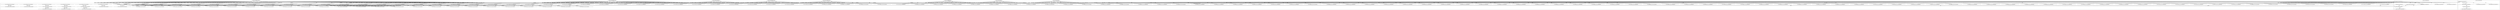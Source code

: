 digraph G {
	"10.1.80.1:38004#ServerID_OuterContainerID"->"1_fwatchdog#ServerID_6df85d7674-kxx8d"[ label="GET" ];
	"10.1.80.1:38008#ServerID_OuterContainerID"->"1_fwatchdog#ServerID_6df85d7674-kxx8d"[ label="GET" ];
	"10.1.80.1:41336#ServerID_OuterContainerID"->"1_fwatchdog#ServerID_5f846fd567-wptbp"[ label="GET" ];
	"1_fwatchdog#ServerID_6df85d7674-kxx8d"->"10.1.80.1:38004#ServerID_OuterContainerID"[ label="RESPONSE" ];
	"1_fwatchdog#ServerID_6df85d7674-kxx8d"->"10.1.80.1:38008#ServerID_OuterContainerID"[ label="RESPONSE" ];
	"1_fwatchdog#ServerID_5f846fd567-wptbp"->"10.1.80.1:41332#ServerID_OuterContainerID"[ label="RESPONSE" ];
	"10.1.80.1:41332#ServerID_OuterContainerID"->"1_fwatchdog#ServerID_5f846fd567-wptbp"[ label="GET" ];
	"1_fwatchdog#ServerID_5f846fd567-wptbp"->"10.1.80.1:41336#ServerID_OuterContainerID"[ label="RESPONSE" ];
	"10.1.80.1:53552#ServerID_OuterContainerID"->"1_fwatchdog#ServerID_68977fd5c9-qtcgc"[ label="GET" ];
	"10.1.80.1:53554#ServerID_OuterContainerID"->"1_fwatchdog#ServerID_68977fd5c9-qtcgc"[ label="GET" ];
	"1_fwatchdog#ServerID_68977fd5c9-qtcgc"->"10.1.80.1:53554#ServerID_OuterContainerID"[ label="RESPONSE" ];
	"1_fwatchdog#ServerID_68977fd5c9-qtcgc"->"10.1.80.1:53552#ServerID_OuterContainerID"[ label="RESPONSE" ];
	"10.1.80.1:51062#ServerID_OuterContainerID"->"1_fwatchdog#ServerID_8665dd9487-tmsd9"[ label="GET" ];
	"10.1.80.1:51060#ServerID_OuterContainerID"->"1_fwatchdog#ServerID_8665dd9487-tmsd9"[ label="GET" ];
	"1_fwatchdog#ServerID_8665dd9487-tmsd9"->"10.1.80.1:51060#ServerID_OuterContainerID"[ label="RESPONSE" ];
	"1_fwatchdog#ServerID_8665dd9487-tmsd9"->"10.1.80.1:51062#ServerID_OuterContainerID"[ label="RESPONSE" ];
	"10.1.80.1:56644#ServerID_OuterContainerID"->"1_fwatchdog#ServerID_76c96688d7-crgnn"[ label="GET" ];
	"10.1.80.1:56646#ServerID_OuterContainerID"->"1_fwatchdog#ServerID_76c96688d7-crgnn"[ label="GET" ];
	"1_fwatchdog#ServerID_76c96688d7-crgnn"->"10.1.80.1:56646#ServerID_OuterContainerID"[ label="RESPONSE" ];
	"1_fwatchdog#ServerID_76c96688d7-crgnn"->"10.1.80.1:56644#ServerID_OuterContainerID"[ label="RESPONSE" ];
	"10.1.80.1:38275#ServerID_OuterContainerID"->"1_fwatchdog#ServerID_5fff9df6cf-4xmj9"[ label="GET" ];
	"10.1.80.1:38274#ServerID_OuterContainerID"->"1_fwatchdog#ServerID_5fff9df6cf-4xmj9"[ label="GET" ];
	"1_fwatchdog#ServerID_5fff9df6cf-4xmj9"->"10.1.80.1:38275#ServerID_OuterContainerID"[ label="RESPONSE" ];
	"1_fwatchdog#ServerID_5fff9df6cf-4xmj9"->"10.1.80.1:38274#ServerID_OuterContainerID"[ label="RESPONSE" ];
	"1_fwatchdog#ServerID_6df85d7674-kxx8d"->"gateway:8080#ServerID_OuterContainerID"[ label="POST" ];
	"10.1.80.93:38950#ServerID_OuterContainerID"->"1_fwatchdog#ServerID_6df85d7674-kxx8d"[ label="POST" ];
	"1_fwatchdog#ServerID_6df85d7674-kxx8d"->"10.1.80.93:8080#ServerID_OuterContainerID"[ label="POST" ];
	"10.1.80.93:52592#ServerID_OuterContainerID"->"1_fwatchdog#ServerID_5f846fd567-wptbp"[ label="POST" ];
	"1_fwatchdog#ServerID_5f846fd567-wptbp"->"10.1.80.93:52592#ServerID_OuterContainerID"[ label="RESPONSE" ];
	"10.1.80.93:8080#ServerID_OuterContainerID"->"1_fwatchdog#ServerID_6df85d7674-kxx8d"[ label="RESPONSE" ];
	"gateway:8080#ServerID_OuterContainerID"->"1_fwatchdog#ServerID_6df85d7674-kxx8d"[ label="RESPONSE" ];
	"1_fwatchdog#ServerID_6df85d7674-kxx8d"->"10.1.80.93:38950#ServerID_OuterContainerID"[ label="RESPONSE" ];
	"10.1.80.1:41390#ServerID_OuterContainerID"->"1_fwatchdog#ServerID_5f846fd567-wptbp"[ label="GET" ];
	"10.1.80.1:41388#ServerID_OuterContainerID"->"1_fwatchdog#ServerID_5f846fd567-wptbp"[ label="GET" ];
	"10.1.80.1:38062#ServerID_OuterContainerID"->"1_fwatchdog#ServerID_6df85d7674-kxx8d"[ label="GET" ];
	"10.1.80.1:38064#ServerID_OuterContainerID"->"1_fwatchdog#ServerID_6df85d7674-kxx8d"[ label="GET" ];
	"1_fwatchdog#ServerID_5f846fd567-wptbp"->"10.1.80.1:41388#ServerID_OuterContainerID"[ label="RESPONSE" ];
	"1_fwatchdog#ServerID_6df85d7674-kxx8d"->"10.1.80.1:38062#ServerID_OuterContainerID"[ label="RESPONSE" ];
	"1_fwatchdog#ServerID_5f846fd567-wptbp"->"10.1.80.1:41390#ServerID_OuterContainerID"[ label="RESPONSE" ];
	"1_fwatchdog#ServerID_6df85d7674-kxx8d"->"10.1.80.1:38064#ServerID_OuterContainerID"[ label="RESPONSE" ];
	"10.1.80.1:53608#ServerID_OuterContainerID"->"1_fwatchdog#ServerID_68977fd5c9-qtcgc"[ label="GET" ];
	"1_fwatchdog#ServerID_68977fd5c9-qtcgc"->"10.1.80.1:53608#ServerID_OuterContainerID"[ label="RESPONSE" ];
	"10.1.80.1:53610#ServerID_OuterContainerID"->"1_fwatchdog#ServerID_68977fd5c9-qtcgc"[ label="GET" ];
	"1_fwatchdog#ServerID_68977fd5c9-qtcgc"->"10.1.80.1:53610#ServerID_OuterContainerID"[ label="RESPONSE" ];
	"10.1.80.1:51112#ServerID_OuterContainerID"->"1_fwatchdog#ServerID_8665dd9487-tmsd9"[ label="GET" ];
	"10.1.80.1:51113#ServerID_OuterContainerID"->"1_fwatchdog#ServerID_8665dd9487-tmsd9"[ label="GET" ];
	"1_fwatchdog#ServerID_8665dd9487-tmsd9"->"10.1.80.1:51113#ServerID_OuterContainerID"[ label="RESPONSE" ];
	"1_fwatchdog#ServerID_8665dd9487-tmsd9"->"10.1.80.1:51112#ServerID_OuterContainerID"[ label="RESPONSE" ];
	"10.1.80.93:38984#ServerID_OuterContainerID"->"1_fwatchdog#ServerID_6df85d7674-kxx8d"[ label="POST" ];
	"1_fwatchdog#ServerID_6df85d7674-kxx8d"->"gateway:8080#ServerID_OuterContainerID"[ label="POST" ];
	"1_fwatchdog#ServerID_6df85d7674-kxx8d"->"10.1.80.93:8080#ServerID_OuterContainerID"[ label="POST" ];
	"10.1.80.93:52622#ServerID_OuterContainerID"->"1_fwatchdog#ServerID_5f846fd567-wptbp"[ label="POST" ];
	"1_fwatchdog#ServerID_5f846fd567-wptbp"->"10.1.80.93:52622#ServerID_OuterContainerID"[ label="RESPONSE" ];
	"10.1.80.93:8080#ServerID_OuterContainerID"->"1_fwatchdog#ServerID_6df85d7674-kxx8d"[ label="RESPONSE" ];
	"gateway:8080#ServerID_OuterContainerID"->"1_fwatchdog#ServerID_6df85d7674-kxx8d"[ label="RESPONSE" ];
	"1_fwatchdog#ServerID_6df85d7674-kxx8d"->"10.1.80.93:38984#ServerID_OuterContainerID"[ label="RESPONSE" ];
	"10.1.80.1:56708#ServerID_OuterContainerID"->"1_fwatchdog#ServerID_76c96688d7-crgnn"[ label="GET" ];
	"10.1.80.1:56710#ServerID_OuterContainerID"->"1_fwatchdog#ServerID_76c96688d7-crgnn"[ label="GET" ];
	"1_fwatchdog#ServerID_76c96688d7-crgnn"->"10.1.80.1:56710#ServerID_OuterContainerID"[ label="RESPONSE" ];
	"1_fwatchdog#ServerID_76c96688d7-crgnn"->"10.1.80.1:56708#ServerID_OuterContainerID"[ label="RESPONSE" ];
	"10.1.80.93:39002#ServerID_OuterContainerID"->"1_fwatchdog#ServerID_6df85d7674-kxx8d"[ label="POST" ];
	"1_fwatchdog#ServerID_6df85d7674-kxx8d"->"gateway:8080#ServerID_OuterContainerID"[ label="POST" ];
	"1_fwatchdog#ServerID_6df85d7674-kxx8d"->"10.1.80.93:8080#ServerID_OuterContainerID"[ label="POST" ];
	"10.1.80.93:52640#ServerID_OuterContainerID"->"1_fwatchdog#ServerID_5f846fd567-wptbp"[ label="POST" ];
	"1_fwatchdog#ServerID_5f846fd567-wptbp"->"10.1.80.93:52640#ServerID_OuterContainerID"[ label="RESPONSE" ];
	"10.1.80.93:8080#ServerID_OuterContainerID"->"1_fwatchdog#ServerID_6df85d7674-kxx8d"[ label="RESPONSE" ];
	"gateway:8080#ServerID_OuterContainerID"->"1_fwatchdog#ServerID_6df85d7674-kxx8d"[ label="RESPONSE" ];
	"1_fwatchdog#ServerID_6df85d7674-kxx8d"->"10.1.80.93:39002#ServerID_OuterContainerID"[ label="RESPONSE" ];
	"10.1.80.1:38352#ServerID_OuterContainerID"->"1_fwatchdog#ServerID_5fff9df6cf-4xmj9"[ label="GET" ];
	"1_fwatchdog#ServerID_5fff9df6cf-4xmj9"->"10.1.80.1:38352#ServerID_OuterContainerID"[ label="RESPONSE" ];
	"10.1.80.1:38354#ServerID_OuterContainerID"->"1_fwatchdog#ServerID_5fff9df6cf-4xmj9"[ label="GET" ];
	"1_fwatchdog#ServerID_5fff9df6cf-4xmj9"->"10.1.80.1:38354#ServerID_OuterContainerID"[ label="RESPONSE" ];
	"10.1.80.93:39018#ServerID_OuterContainerID"->"1_fwatchdog#ServerID_6df85d7674-kxx8d"[ label="POST" ];
	"1_fwatchdog#ServerID_6df85d7674-kxx8d"->"gateway:8080#ServerID_OuterContainerID"[ label="POST" ];
	"1_fwatchdog#ServerID_6df85d7674-kxx8d"->"10.1.80.93:8080#ServerID_OuterContainerID"[ label="POST" ];
	"10.1.80.93:52656#ServerID_OuterContainerID"->"1_fwatchdog#ServerID_5f846fd567-wptbp"[ label="POST" ];
	"1_fwatchdog#ServerID_5f846fd567-wptbp"->"10.1.80.93:52656#ServerID_OuterContainerID"[ label="RESPONSE" ];
	"10.1.80.93:8080#ServerID_OuterContainerID"->"1_fwatchdog#ServerID_6df85d7674-kxx8d"[ label="RESPONSE" ];
	"gateway:8080#ServerID_OuterContainerID"->"1_fwatchdog#ServerID_6df85d7674-kxx8d"[ label="RESPONSE" ];
	"1_fwatchdog#ServerID_6df85d7674-kxx8d"->"10.1.80.93:39018#ServerID_OuterContainerID"[ label="RESPONSE" ];
	"10.1.80.93:39034#ServerID_OuterContainerID"->"1_fwatchdog#ServerID_6df85d7674-kxx8d"[ label="POST" ];
	"1_fwatchdog#ServerID_6df85d7674-kxx8d"->"gateway:8080#ServerID_OuterContainerID"[ label="POST" ];
	"1_fwatchdog#ServerID_6df85d7674-kxx8d"->"10.1.80.93:8080#ServerID_OuterContainerID"[ label="POST" ];
	"10.1.80.93:52672#ServerID_OuterContainerID"->"1_fwatchdog#ServerID_5f846fd567-wptbp"[ label="POST" ];
	"1_fwatchdog#ServerID_5f846fd567-wptbp"->"10.1.80.93:52672#ServerID_OuterContainerID"[ label="RESPONSE" ];
	"10.1.80.93:8080#ServerID_OuterContainerID"->"1_fwatchdog#ServerID_6df85d7674-kxx8d"[ label="RESPONSE" ];
	"gateway:8080#ServerID_OuterContainerID"->"1_fwatchdog#ServerID_6df85d7674-kxx8d"[ label="RESPONSE" ];
	"1_fwatchdog#ServerID_6df85d7674-kxx8d"->"10.1.80.93:39034#ServerID_OuterContainerID"[ label="RESPONSE" ];
	"10.1.80.93:39046#ServerID_OuterContainerID"->"1_fwatchdog#ServerID_6df85d7674-kxx8d"[ label="POST" ];
	"1_fwatchdog#ServerID_6df85d7674-kxx8d"->"gateway:8080#ServerID_OuterContainerID"[ label="POST" ];
	"1_fwatchdog#ServerID_6df85d7674-kxx8d"->"10.1.80.93:8080#ServerID_OuterContainerID"[ label="POST" ];
	"10.1.80.93:52684#ServerID_OuterContainerID"->"1_fwatchdog#ServerID_5f846fd567-wptbp"[ label="POST" ];
	"1_fwatchdog#ServerID_5f846fd567-wptbp"->"10.1.80.93:52684#ServerID_OuterContainerID"[ label="RESPONSE" ];
	"10.1.80.93:8080#ServerID_OuterContainerID"->"1_fwatchdog#ServerID_6df85d7674-kxx8d"[ label="RESPONSE" ];
	"gateway:8080#ServerID_OuterContainerID"->"1_fwatchdog#ServerID_6df85d7674-kxx8d"[ label="RESPONSE" ];
	"1_fwatchdog#ServerID_6df85d7674-kxx8d"->"10.1.80.93:39046#ServerID_OuterContainerID"[ label="RESPONSE" ];
	"10.1.80.93:39060#ServerID_OuterContainerID"->"1_fwatchdog#ServerID_6df85d7674-kxx8d"[ label="POST" ];
	"1_fwatchdog#ServerID_6df85d7674-kxx8d"->"gateway:8080#ServerID_OuterContainerID"[ label="POST" ];
	"1_fwatchdog#ServerID_6df85d7674-kxx8d"->"10.1.80.93:8080#ServerID_OuterContainerID"[ label="POST" ];
	"10.1.80.93:52698#ServerID_OuterContainerID"->"1_fwatchdog#ServerID_5f846fd567-wptbp"[ label="POST" ];
	"1_fwatchdog#ServerID_5f846fd567-wptbp"->"10.1.80.93:52698#ServerID_OuterContainerID"[ label="RESPONSE" ];
	"10.1.80.93:8080#ServerID_OuterContainerID"->"1_fwatchdog#ServerID_6df85d7674-kxx8d"[ label="RESPONSE" ];
	"gateway:8080#ServerID_OuterContainerID"->"1_fwatchdog#ServerID_6df85d7674-kxx8d"[ label="RESPONSE" ];
	"1_fwatchdog#ServerID_6df85d7674-kxx8d"->"10.1.80.93:39060#ServerID_OuterContainerID"[ label="RESPONSE" ];
	"10.1.80.93:39072#ServerID_OuterContainerID"->"1_fwatchdog#ServerID_6df85d7674-kxx8d"[ label="POST" ];
	"1_fwatchdog#ServerID_6df85d7674-kxx8d"->"gateway:8080#ServerID_OuterContainerID"[ label="POST" ];
	"1_fwatchdog#ServerID_6df85d7674-kxx8d"->"10.1.80.93:8080#ServerID_OuterContainerID"[ label="POST" ];
	"10.1.80.93:52710#ServerID_OuterContainerID"->"1_fwatchdog#ServerID_5f846fd567-wptbp"[ label="POST" ];
	"1_fwatchdog#ServerID_5f846fd567-wptbp"->"10.1.80.93:52710#ServerID_OuterContainerID"[ label="RESPONSE" ];
	"10.1.80.93:8080#ServerID_OuterContainerID"->"1_fwatchdog#ServerID_6df85d7674-kxx8d"[ label="RESPONSE" ];
	"gateway:8080#ServerID_OuterContainerID"->"1_fwatchdog#ServerID_6df85d7674-kxx8d"[ label="RESPONSE" ];
	"1_fwatchdog#ServerID_6df85d7674-kxx8d"->"10.1.80.93:39072#ServerID_OuterContainerID"[ label="RESPONSE" ];
	"10.1.80.1:38178#ServerID_OuterContainerID"->"1_fwatchdog#ServerID_6df85d7674-kxx8d"[ label="GET" ];
	"10.1.80.1:38176#ServerID_OuterContainerID"->"1_fwatchdog#ServerID_6df85d7674-kxx8d"[ label="GET" ];
	"10.1.80.1:41510#ServerID_OuterContainerID"->"1_fwatchdog#ServerID_5f846fd567-wptbp"[ label="GET" ];
	"10.1.80.1:41304#ServerID_OuterContainerID"->"1_fwatchdog#ServerID_d4490627de97"[ label="read" ];
	"10.1.80.1:41302#ServerID_OuterContainerID"->"1_fwatchdog#ServerID_d4490627de97"[ label="read" ];
	"1_fwatchdog#ServerID_d4490627de97"->"10.1.80.1:41304#ServerID_OuterContainerID"[ label="write" ];
	"1_fwatchdog#ServerID_d4490627de97"->"10.1.80.1:41302#ServerID_OuterContainerID"[ label="write" ];
	"10.1.80.1:37976#ServerID_OuterContainerID"->"1_fwatchdog#ServerID_62fde1e95276"[ label="read" ];
	"1_fwatchdog#ServerID_62fde1e95276"->"10.1.80.1:37976#ServerID_OuterContainerID"[ label="write" ];
	"10.1.80.1:37978#ServerID_OuterContainerID"->"1_fwatchdog#ServerID_62fde1e95276"[ label="read" ];
	"1_fwatchdog#ServerID_62fde1e95276"->"10.1.80.1:37978#ServerID_OuterContainerID"[ label="write" ];
	"10.1.80.1:41512#ServerID_OuterContainerID"->"1_fwatchdog#ServerID_5f846fd567-wptbp"[ label="GET" ];
	"1_fwatchdog#ServerID_5f846fd567-wptbp"->"10.1.80.1:41512#ServerID_OuterContainerID"[ label="RESPONSE" ];
	"1_fwatchdog#ServerID_5f846fd567-wptbp"->"10.1.80.1:41510#ServerID_OuterContainerID"[ label="RESPONSE" ];
	"1_fwatchdog#ServerID_6df85d7674-kxx8d"->"10.1.80.1:38178#ServerID_OuterContainerID"[ label="RESPONSE" ];
	"1_fwatchdog#ServerID_6df85d7674-kxx8d"->"10.1.80.1:38176#ServerID_OuterContainerID"[ label="RESPONSE" ];
	"10.1.80.1:53727#ServerID_OuterContainerID"->"1_fwatchdog#ServerID_68977fd5c9-qtcgc"[ label="GET" ];
	"10.1.80.1:53726#ServerID_OuterContainerID"->"1_fwatchdog#ServerID_68977fd5c9-qtcgc"[ label="GET" ];
	"1_fwatchdog#ServerID_68977fd5c9-qtcgc"->"10.1.80.1:53727#ServerID_OuterContainerID"[ label="RESPONSE" ];
	"1_fwatchdog#ServerID_68977fd5c9-qtcgc"->"10.1.80.1:53726#ServerID_OuterContainerID"[ label="RESPONSE" ];
	"10.1.80.93:39098#ServerID_OuterContainerID"->"1_fwatchdog#ServerID_6df85d7674-kxx8d"[ label="POST" ];
	"1_fwatchdog#ServerID_6df85d7674-kxx8d"->"gateway:8080#ServerID_OuterContainerID"[ label="POST" ];
	"1_fwatchdog#ServerID_6df85d7674-kxx8d"->"10.1.80.93:8080#ServerID_OuterContainerID"[ label="POST" ];
	"10.1.80.93:52736#ServerID_OuterContainerID"->"1_fwatchdog#ServerID_5f846fd567-wptbp"[ label="POST" ];
	"1_fwatchdog#ServerID_5f846fd567-wptbp"->"10.1.80.93:52736#ServerID_OuterContainerID"[ label="RESPONSE" ];
	"10.1.80.93:8080#ServerID_OuterContainerID"->"1_fwatchdog#ServerID_6df85d7674-kxx8d"[ label="RESPONSE" ];
	"gateway:8080#ServerID_OuterContainerID"->"1_fwatchdog#ServerID_6df85d7674-kxx8d"[ label="RESPONSE" ];
	"1_fwatchdog#ServerID_6df85d7674-kxx8d"->"10.1.80.93:39098#ServerID_OuterContainerID"[ label="RESPONSE" ];
	"10.1.80.1:51242#ServerID_OuterContainerID"->"1_fwatchdog#ServerID_8665dd9487-tmsd9"[ label="GET" ];
	"10.1.80.1:51244#ServerID_OuterContainerID"->"1_fwatchdog#ServerID_8665dd9487-tmsd9"[ label="GET" ];
	"1_fwatchdog#ServerID_8665dd9487-tmsd9"->"10.1.80.1:51242#ServerID_OuterContainerID"[ label="RESPONSE" ];
	"1_fwatchdog#ServerID_8665dd9487-tmsd9"->"10.1.80.1:51244#ServerID_OuterContainerID"[ label="RESPONSE" ];
	"10.1.80.1:56827#ServerID_OuterContainerID"->"1_fwatchdog#ServerID_76c96688d7-crgnn"[ label="GET" ];
	"1_fwatchdog#ServerID_76c96688d7-crgnn"->"10.1.80.1:56827#ServerID_OuterContainerID"[ label="RESPONSE" ];
	"10.1.80.1:56826#ServerID_OuterContainerID"->"1_fwatchdog#ServerID_76c96688d7-crgnn"[ label="GET" ];
	"1_fwatchdog#ServerID_76c96688d7-crgnn"->"10.1.80.1:56826#ServerID_OuterContainerID"[ label="RESPONSE" ];
	"10.1.80.93:39118#ServerID_OuterContainerID"->"1_fwatchdog#ServerID_6df85d7674-kxx8d"[ label="POST" ];
	"1_fwatchdog#ServerID_6df85d7674-kxx8d"->"gateway:8080#ServerID_OuterContainerID"[ label="POST" ];
	"1_fwatchdog#ServerID_6df85d7674-kxx8d"->"10.1.80.93:8080#ServerID_OuterContainerID"[ label="POST" ];
	"10.1.80.93:52756#ServerID_OuterContainerID"->"1_fwatchdog#ServerID_5f846fd567-wptbp"[ label="POST" ];
	"1_fwatchdog#ServerID_5f846fd567-wptbp"->"10.1.80.93:52756#ServerID_OuterContainerID"[ label="RESPONSE" ];
	"10.1.80.93:8080#ServerID_OuterContainerID"->"1_fwatchdog#ServerID_6df85d7674-kxx8d"[ label="RESPONSE" ];
	"gateway:8080#ServerID_OuterContainerID"->"1_fwatchdog#ServerID_6df85d7674-kxx8d"[ label="RESPONSE" ];
	"1_fwatchdog#ServerID_6df85d7674-kxx8d"->"10.1.80.93:39118#ServerID_OuterContainerID"[ label="RESPONSE" ];
	"10.1.80.93:39134#ServerID_OuterContainerID"->"1_fwatchdog#ServerID_6df85d7674-kxx8d"[ label="POST" ];
	"1_fwatchdog#ServerID_6df85d7674-kxx8d"->"gateway:8080#ServerID_OuterContainerID"[ label="POST" ];
	"1_fwatchdog#ServerID_6df85d7674-kxx8d"->"10.1.80.93:8080#ServerID_OuterContainerID"[ label="POST" ];
	"10.1.80.93:52772#ServerID_OuterContainerID"->"1_fwatchdog#ServerID_5f846fd567-wptbp"[ label="POST" ];
	"1_fwatchdog#ServerID_5f846fd567-wptbp"->"10.1.80.93:52772#ServerID_OuterContainerID"[ label="RESPONSE" ];
	"10.1.80.93:8080#ServerID_OuterContainerID"->"1_fwatchdog#ServerID_6df85d7674-kxx8d"[ label="RESPONSE" ];
	"gateway:8080#ServerID_OuterContainerID"->"1_fwatchdog#ServerID_6df85d7674-kxx8d"[ label="RESPONSE" ];
	"1_fwatchdog#ServerID_6df85d7674-kxx8d"->"10.1.80.93:39134#ServerID_OuterContainerID"[ label="RESPONSE" ];
	"10.1.80.1:38488#ServerID_OuterContainerID"->"1_fwatchdog#ServerID_5fff9df6cf-4xmj9"[ label="GET" ];
	"10.1.80.1:38486#ServerID_OuterContainerID"->"1_fwatchdog#ServerID_5fff9df6cf-4xmj9"[ label="GET" ];
	"1_fwatchdog#ServerID_5fff9df6cf-4xmj9"->"10.1.80.1:38488#ServerID_OuterContainerID"[ label="RESPONSE" ];
	"1_fwatchdog#ServerID_5fff9df6cf-4xmj9"->"10.1.80.1:38486#ServerID_OuterContainerID"[ label="RESPONSE" ];
	"1_fwatchdog#ServerID_6df85d7674-kxx8d"->"10.1.80.93:39154#ServerID_OuterContainerID"[ label="RESPONSE" ];
	"10.1.80.93:39154#ServerID_OuterContainerID"->"1_fwatchdog#ServerID_6df85d7674-kxx8d"[ label="POST" ];
	"1_fwatchdog#ServerID_6df85d7674-kxx8d"->"gateway:8080#ServerID_OuterContainerID"[ label="POST" ];
	"1_fwatchdog#ServerID_6df85d7674-kxx8d"->"10.1.80.93:8080#ServerID_OuterContainerID"[ label="POST" ];
	"10.1.80.93:52792#ServerID_OuterContainerID"->"1_fwatchdog#ServerID_5f846fd567-wptbp"[ label="POST" ];
	"1_fwatchdog#ServerID_5f846fd567-wptbp"->"10.1.80.93:52792#ServerID_OuterContainerID"[ label="RESPONSE" ];
	"10.1.80.93:8080#ServerID_OuterContainerID"->"1_fwatchdog#ServerID_6df85d7674-kxx8d"[ label="RESPONSE" ];
	"gateway:8080#ServerID_OuterContainerID"->"1_fwatchdog#ServerID_6df85d7674-kxx8d"[ label="RESPONSE" ];
	"10.1.80.93:39176#ServerID_OuterContainerID"->"1_fwatchdog#ServerID_6df85d7674-kxx8d"[ label="POST" ];
	"1_fwatchdog#ServerID_6df85d7674-kxx8d"->"gateway:8080#ServerID_OuterContainerID"[ label="POST" ];
	"1_fwatchdog#ServerID_6df85d7674-kxx8d"->"10.1.80.93:8080#ServerID_OuterContainerID"[ label="POST" ];
	"10.1.80.93:52814#ServerID_OuterContainerID"->"1_fwatchdog#ServerID_5f846fd567-wptbp"[ label="POST" ];
	"1_fwatchdog#ServerID_5f846fd567-wptbp"->"10.1.80.93:52814#ServerID_OuterContainerID"[ label="RESPONSE" ];
	"10.1.80.93:8080#ServerID_OuterContainerID"->"1_fwatchdog#ServerID_6df85d7674-kxx8d"[ label="RESPONSE" ];
	"gateway:8080#ServerID_OuterContainerID"->"1_fwatchdog#ServerID_6df85d7674-kxx8d"[ label="RESPONSE" ];
	"1_fwatchdog#ServerID_6df85d7674-kxx8d"->"10.1.80.93:39176#ServerID_OuterContainerID"[ label="RESPONSE" ];
	"1_fwatchdog#ServerID_6df85d7674-kxx8d"->"gateway:8080#ServerID_OuterContainerID"[ label="POST" ];
	"10.1.80.93:39196#ServerID_OuterContainerID"->"1_fwatchdog#ServerID_6df85d7674-kxx8d"[ label="POST" ];
	"1_fwatchdog#ServerID_6df85d7674-kxx8d"->"10.1.80.93:8080#ServerID_OuterContainerID"[ label="POST" ];
	"10.1.80.93:52834#ServerID_OuterContainerID"->"1_fwatchdog#ServerID_5f846fd567-wptbp"[ label="POST" ];
	"10.1.80.93:8080#ServerID_OuterContainerID"->"1_fwatchdog#ServerID_6df85d7674-kxx8d"[ label="RESPONSE" ];
	"gateway:8080#ServerID_OuterContainerID"->"1_fwatchdog#ServerID_6df85d7674-kxx8d"[ label="RESPONSE" ];
	"1_fwatchdog#ServerID_6df85d7674-kxx8d"->"10.1.80.93:39196#ServerID_OuterContainerID"[ label="RESPONSE" ];
	"1_fwatchdog#ServerID_5f846fd567-wptbp"->"10.1.80.93:52834#ServerID_OuterContainerID"[ label="RESPONSE" ];
	"10.1.80.93:39210#ServerID_OuterContainerID"->"1_fwatchdog#ServerID_6df85d7674-kxx8d"[ label="POST" ];
	"1_fwatchdog#ServerID_6df85d7674-kxx8d"->"gateway:8080#ServerID_OuterContainerID"[ label="POST" ];
	"1_fwatchdog#ServerID_6df85d7674-kxx8d"->"10.1.80.93:8080#ServerID_OuterContainerID"[ label="POST" ];
	"10.1.80.93:52848#ServerID_OuterContainerID"->"1_fwatchdog#ServerID_5f846fd567-wptbp"[ label="POST" ];
	"1_fwatchdog#ServerID_5f846fd567-wptbp"->"10.1.80.93:52848#ServerID_OuterContainerID"[ label="RESPONSE" ];
	"10.1.80.93:8080#ServerID_OuterContainerID"->"1_fwatchdog#ServerID_6df85d7674-kxx8d"[ label="RESPONSE" ];
	"1_fwatchdog#ServerID_6df85d7674-kxx8d"->"10.1.80.93:39210#ServerID_OuterContainerID"[ label="RESPONSE" ];
	"gateway:8080#ServerID_OuterContainerID"->"1_fwatchdog#ServerID_6df85d7674-kxx8d"[ label="RESPONSE" ];
	"10.1.80.93:39224#ServerID_OuterContainerID"->"1_fwatchdog#ServerID_6df85d7674-kxx8d"[ label="POST" ];
	"1_fwatchdog#ServerID_6df85d7674-kxx8d"->"gateway:8080#ServerID_OuterContainerID"[ label="POST" ];
	"1_fwatchdog#ServerID_6df85d7674-kxx8d"->"10.1.80.93:8080#ServerID_OuterContainerID"[ label="POST" ];
	"10.1.80.93:52862#ServerID_OuterContainerID"->"1_fwatchdog#ServerID_5f846fd567-wptbp"[ label="POST" ];
	"1_fwatchdog#ServerID_5f846fd567-wptbp"->"10.1.80.93:52862#ServerID_OuterContainerID"[ label="RESPONSE" ];
	"10.1.80.93:8080#ServerID_OuterContainerID"->"1_fwatchdog#ServerID_6df85d7674-kxx8d"[ label="RESPONSE" ];
	"gateway:8080#ServerID_OuterContainerID"->"1_fwatchdog#ServerID_6df85d7674-kxx8d"[ label="RESPONSE" ];
	"1_fwatchdog#ServerID_6df85d7674-kxx8d"->"10.1.80.93:39224#ServerID_OuterContainerID"[ label="RESPONSE" ];
	"10.1.80.1:41662#ServerID_OuterContainerID"->"1_fwatchdog#ServerID_5f846fd567-wptbp"[ label="GET" ];
	"10.1.80.1:41658#ServerID_OuterContainerID"->"1_fwatchdog#ServerID_5f846fd567-wptbp"[ label="GET" ];
	"10.1.80.1:38326#ServerID_OuterContainerID"->"1_fwatchdog#ServerID_6df85d7674-kxx8d"[ label="GET" ];
	"10.1.80.1:38330#ServerID_OuterContainerID"->"1_fwatchdog#ServerID_6df85d7674-kxx8d"[ label="GET" ];
	"1_fwatchdog#ServerID_6df85d7674-kxx8d"->"10.1.80.1:38330#ServerID_OuterContainerID"[ label="RESPONSE" ];
	"1_fwatchdog#ServerID_5f846fd567-wptbp"->"10.1.80.1:41662#ServerID_OuterContainerID"[ label="RESPONSE" ];
	"1_fwatchdog#ServerID_5f846fd567-wptbp"->"10.1.80.1:41658#ServerID_OuterContainerID"[ label="RESPONSE" ];
	"1_fwatchdog#ServerID_6df85d7674-kxx8d"->"10.1.80.1:38326#ServerID_OuterContainerID"[ label="RESPONSE" ];
	"10.1.80.1:53877#ServerID_OuterContainerID"->"1_fwatchdog#ServerID_68977fd5c9-qtcgc"[ label="GET" ];
	"10.1.80.1:53876#ServerID_OuterContainerID"->"1_fwatchdog#ServerID_68977fd5c9-qtcgc"[ label="GET" ];
	"1_fwatchdog#ServerID_68977fd5c9-qtcgc"->"10.1.80.1:53877#ServerID_OuterContainerID"[ label="RESPONSE" ];
	"1_fwatchdog#ServerID_68977fd5c9-qtcgc"->"10.1.80.1:53876#ServerID_OuterContainerID"[ label="RESPONSE" ];
	"1_fwatchdog#ServerID_8665dd9487-tmsd9"->"10.1.80.1:51380#ServerID_OuterContainerID"[ label="RESPONSE" ];
	"10.1.80.1:51380#ServerID_OuterContainerID"->"1_fwatchdog#ServerID_8665dd9487-tmsd9"[ label="GET" ];
	"1_fwatchdog#ServerID_8665dd9487-tmsd9"->"10.1.80.1:51382#ServerID_OuterContainerID"[ label="RESPONSE" ];
	"10.1.80.1:51382#ServerID_OuterContainerID"->"1_fwatchdog#ServerID_8665dd9487-tmsd9"[ label="GET" ];
	"10.1.80.93:39252#ServerID_OuterContainerID"->"1_fwatchdog#ServerID_6df85d7674-kxx8d"[ label="POST" ];
	"1_fwatchdog#ServerID_6df85d7674-kxx8d"->"10.1.80.93:8080#ServerID_OuterContainerID"[ label="POST" ];
	"1_fwatchdog#ServerID_6df85d7674-kxx8d"->"gateway:8080#ServerID_OuterContainerID"[ label="POST" ];
	"10.1.80.93:52890#ServerID_OuterContainerID"->"1_fwatchdog#ServerID_5f846fd567-wptbp"[ label="POST" ];
	"1_fwatchdog#ServerID_5f846fd567-wptbp"->"10.1.80.93:52890#ServerID_OuterContainerID"[ label="RESPONSE" ];
	"gateway:8080#ServerID_OuterContainerID"->"1_fwatchdog#ServerID_6df85d7674-kxx8d"[ label="RESPONSE" ];
	"10.1.80.93:8080#ServerID_OuterContainerID"->"1_fwatchdog#ServerID_6df85d7674-kxx8d"[ label="RESPONSE" ];
	"1_fwatchdog#ServerID_6df85d7674-kxx8d"->"10.1.80.93:39252#ServerID_OuterContainerID"[ label="RESPONSE" ];
	"10.1.80.1:56976#ServerID_OuterContainerID"->"1_fwatchdog#ServerID_76c96688d7-crgnn"[ label="GET" ];
	"10.1.80.1:56978#ServerID_OuterContainerID"->"1_fwatchdog#ServerID_76c96688d7-crgnn"[ label="GET" ];
	"1_fwatchdog#ServerID_76c96688d7-crgnn"->"10.1.80.1:56978#ServerID_OuterContainerID"[ label="RESPONSE" ];
	"1_fwatchdog#ServerID_76c96688d7-crgnn"->"10.1.80.1:56976#ServerID_OuterContainerID"[ label="RESPONSE" ];
	"1_fwatchdog#ServerID_6df85d7674-kxx8d"->"gateway:8080#ServerID_OuterContainerID"[ label="POST" ];
	"10.1.80.93:39268#ServerID_OuterContainerID"->"1_fwatchdog#ServerID_6df85d7674-kxx8d"[ label="POST" ];
	"1_fwatchdog#ServerID_6df85d7674-kxx8d"->"10.1.80.93:8080#ServerID_OuterContainerID"[ label="POST" ];
	"10.1.80.93:52906#ServerID_OuterContainerID"->"1_fwatchdog#ServerID_5f846fd567-wptbp"[ label="POST" ];
	"1_fwatchdog#ServerID_5f846fd567-wptbp"->"10.1.80.93:52906#ServerID_OuterContainerID"[ label="RESPONSE" ];
	"10.1.80.93:8080#ServerID_OuterContainerID"->"1_fwatchdog#ServerID_6df85d7674-kxx8d"[ label="RESPONSE" ];
	"gateway:8080#ServerID_OuterContainerID"->"1_fwatchdog#ServerID_6df85d7674-kxx8d"[ label="RESPONSE" ];
	"1_fwatchdog#ServerID_6df85d7674-kxx8d"->"10.1.80.93:39268#ServerID_OuterContainerID"[ label="RESPONSE" ];
	"10.1.80.1:38624#ServerID_OuterContainerID"->"1_fwatchdog#ServerID_5fff9df6cf-4xmj9"[ label="GET" ];
	"10.1.80.1:38622#ServerID_OuterContainerID"->"1_fwatchdog#ServerID_5fff9df6cf-4xmj9"[ label="GET" ];
	"1_fwatchdog#ServerID_5fff9df6cf-4xmj9"->"10.1.80.1:38622#ServerID_OuterContainerID"[ label="RESPONSE" ];
	"1_fwatchdog#ServerID_5fff9df6cf-4xmj9"->"10.1.80.1:38624#ServerID_OuterContainerID"[ label="RESPONSE" ];
	"10.1.80.93:39288#ServerID_OuterContainerID"->"1_fwatchdog#ServerID_6df85d7674-kxx8d"[ label="POST" ];
	"1_fwatchdog#ServerID_6df85d7674-kxx8d"->"gateway:8080#ServerID_OuterContainerID"[ label="POST" ];
	"1_fwatchdog#ServerID_6df85d7674-kxx8d"->"10.1.80.93:8080#ServerID_OuterContainerID"[ label="POST" ];
	"10.1.80.93:52926#ServerID_OuterContainerID"->"1_fwatchdog#ServerID_5f846fd567-wptbp"[ label="POST" ];
	"1_fwatchdog#ServerID_5f846fd567-wptbp"->"10.1.80.93:52926#ServerID_OuterContainerID"[ label="RESPONSE" ];
	"10.1.80.93:8080#ServerID_OuterContainerID"->"1_fwatchdog#ServerID_6df85d7674-kxx8d"[ label="RESPONSE" ];
	"gateway:8080#ServerID_OuterContainerID"->"1_fwatchdog#ServerID_6df85d7674-kxx8d"[ label="RESPONSE" ];
	"1_fwatchdog#ServerID_6df85d7674-kxx8d"->"10.1.80.93:39288#ServerID_OuterContainerID"[ label="RESPONSE" ];
	"10.1.80.1:41728#ServerID_OuterContainerID"->"1_fwatchdog#ServerID_5f846fd567-wptbp"[ label="GET" ];
	"1_fwatchdog#ServerID_5f846fd567-wptbp"->"10.1.80.1:41728#ServerID_OuterContainerID"[ label="RESPONSE" ];
	"10.1.80.1:41726#ServerID_OuterContainerID"->"1_fwatchdog#ServerID_5f846fd567-wptbp"[ label="GET" ];
	"10.1.80.1:38400#ServerID_OuterContainerID"->"1_fwatchdog#ServerID_6df85d7674-kxx8d"[ label="GET" ];
	"1_fwatchdog#ServerID_5f846fd567-wptbp"->"10.1.80.1:41726#ServerID_OuterContainerID"[ label="RESPONSE" ];
	"1_fwatchdog#ServerID_6df85d7674-kxx8d"->"10.1.80.1:38400#ServerID_OuterContainerID"[ label="RESPONSE" ];
	"10.1.80.1:38396#ServerID_OuterContainerID"->"1_fwatchdog#ServerID_6df85d7674-kxx8d"[ label="GET" ];
	"1_fwatchdog#ServerID_6df85d7674-kxx8d"->"10.1.80.1:38396#ServerID_OuterContainerID"[ label="RESPONSE" ];
	"10.1.80.1:53946#ServerID_OuterContainerID"->"1_fwatchdog#ServerID_68977fd5c9-qtcgc"[ label="GET" ];
	"1_fwatchdog#ServerID_68977fd5c9-qtcgc"->"10.1.80.1:53946#ServerID_OuterContainerID"[ label="RESPONSE" ];
	"10.1.80.1:53944#ServerID_OuterContainerID"->"1_fwatchdog#ServerID_68977fd5c9-qtcgc"[ label="GET" ];
	"1_fwatchdog#ServerID_68977fd5c9-qtcgc"->"10.1.80.1:53944#ServerID_OuterContainerID"[ label="RESPONSE" ];
	"10.1.80.1:51448#ServerID_OuterContainerID"->"1_fwatchdog#ServerID_8665dd9487-tmsd9"[ label="GET" ];
	"10.1.80.1:51450#ServerID_OuterContainerID"->"1_fwatchdog#ServerID_8665dd9487-tmsd9"[ label="GET" ];
	"1_fwatchdog#ServerID_8665dd9487-tmsd9"->"10.1.80.1:51450#ServerID_OuterContainerID"[ label="RESPONSE" ];
	"1_fwatchdog#ServerID_8665dd9487-tmsd9"->"10.1.80.1:51448#ServerID_OuterContainerID"[ label="RESPONSE" ];
	"10.1.80.1:57034#ServerID_OuterContainerID"->"1_fwatchdog#ServerID_76c96688d7-crgnn"[ label="GET" ];
	"1_fwatchdog#ServerID_76c96688d7-crgnn"->"10.1.80.1:57034#ServerID_OuterContainerID"[ label="RESPONSE" ];
	"10.1.80.1:57032#ServerID_OuterContainerID"->"1_fwatchdog#ServerID_76c96688d7-crgnn"[ label="GET" ];
	"1_fwatchdog#ServerID_76c96688d7-crgnn"->"10.1.80.1:57032#ServerID_OuterContainerID"[ label="RESPONSE" ];
	"10.1.80.1:38663#ServerID_OuterContainerID"->"1_fwatchdog#ServerID_5fff9df6cf-4xmj9"[ label="GET" ];
	"1_fwatchdog#ServerID_5fff9df6cf-4xmj9"->"10.1.80.1:38663#ServerID_OuterContainerID"[ label="RESPONSE" ];
	"10.1.80.1:38662#ServerID_OuterContainerID"->"1_fwatchdog#ServerID_5fff9df6cf-4xmj9"[ label="GET" ];
	"1_fwatchdog#ServerID_5fff9df6cf-4xmj9"->"10.1.80.1:38662#ServerID_OuterContainerID"[ label="RESPONSE" ];
	"10.1.80.1:38430#ServerID_OuterContainerID"->"1_fwatchdog#ServerID_6df85d7674-kxx8d"[ label="GET" ];
	"10.1.80.1:41754#ServerID_OuterContainerID"->"1_fwatchdog#ServerID_5f846fd567-wptbp"[ label="GET" ];
	"10.1.80.1:41758#ServerID_OuterContainerID"->"1_fwatchdog#ServerID_5f846fd567-wptbp"[ label="GET" ];
	"1_fwatchdog#ServerID_5f846fd567-wptbp"->"10.1.80.1:41758#ServerID_OuterContainerID"[ label="RESPONSE" ];
	"1_fwatchdog#ServerID_5f846fd567-wptbp"->"10.1.80.1:41754#ServerID_OuterContainerID"[ label="RESPONSE" ];
	"1_fwatchdog#ServerID_6df85d7674-kxx8d"->"10.1.80.1:38430#ServerID_OuterContainerID"[ label="RESPONSE" ];
	"10.1.80.1:38424#ServerID_OuterContainerID"->"1_fwatchdog#ServerID_6df85d7674-kxx8d"[ label="GET" ];
	"1_fwatchdog#ServerID_6df85d7674-kxx8d"->"10.1.80.1:38424#ServerID_OuterContainerID"[ label="RESPONSE" ];
	"10.1.80.1:53974#ServerID_OuterContainerID"->"1_fwatchdog#ServerID_68977fd5c9-qtcgc"[ label="GET" ];
	"1_fwatchdog#ServerID_68977fd5c9-qtcgc"->"10.1.80.1:53974#ServerID_OuterContainerID"[ label="RESPONSE" ];
	"10.1.80.1:53976#ServerID_OuterContainerID"->"1_fwatchdog#ServerID_68977fd5c9-qtcgc"[ label="GET" ];
	"1_fwatchdog#ServerID_68977fd5c9-qtcgc"->"10.1.80.1:53976#ServerID_OuterContainerID"[ label="RESPONSE" ];
	"10.1.80.1:51484#ServerID_OuterContainerID"->"1_fwatchdog#ServerID_8665dd9487-tmsd9"[ label="GET" ];
	"10.1.80.1:51482#ServerID_OuterContainerID"->"1_fwatchdog#ServerID_8665dd9487-tmsd9"[ label="GET" ];
	"1_fwatchdog#ServerID_8665dd9487-tmsd9"->"10.1.80.1:51484#ServerID_OuterContainerID"[ label="RESPONSE" ];
	"1_fwatchdog#ServerID_8665dd9487-tmsd9"->"10.1.80.1:51482#ServerID_OuterContainerID"[ label="RESPONSE" ];
	"10.1.80.1:57068#ServerID_OuterContainerID"->"1_fwatchdog#ServerID_76c96688d7-crgnn"[ label="GET" ];
	"10.1.80.1:57066#ServerID_OuterContainerID"->"1_fwatchdog#ServerID_76c96688d7-crgnn"[ label="GET" ];
	"1_fwatchdog#ServerID_76c96688d7-crgnn"->"10.1.80.1:57068#ServerID_OuterContainerID"[ label="RESPONSE" ];
	"1_fwatchdog#ServerID_76c96688d7-crgnn"->"10.1.80.1:57066#ServerID_OuterContainerID"[ label="RESPONSE" ];
	"10.1.80.1:38696#ServerID_OuterContainerID"->"1_fwatchdog#ServerID_5fff9df6cf-4xmj9"[ label="GET" ];
	"1_fwatchdog#ServerID_5fff9df6cf-4xmj9"->"10.1.80.1:38696#ServerID_OuterContainerID"[ label="RESPONSE" ];
	"10.1.80.1:38698#ServerID_OuterContainerID"->"1_fwatchdog#ServerID_5fff9df6cf-4xmj9"[ label="GET" ];
	"1_fwatchdog#ServerID_5fff9df6cf-4xmj9"->"10.1.80.1:38698#ServerID_OuterContainerID"[ label="RESPONSE" ];
	"10.1.80.1:41792#ServerID_OuterContainerID"->"1_fwatchdog#ServerID_5f846fd567-wptbp"[ label="GET" ];
	"10.1.80.1:53524#ServerID_OuterContainerID"->"1_fwatchdog#ServerID_c8cd456c8f13"[ label="read" ];
	"1_fwatchdog#ServerID_c8cd456c8f13"->"10.1.80.1:53524#ServerID_OuterContainerID"[ label="write" ];
	"1_fwatchdog#ServerID_5f846fd567-wptbp"->"10.1.80.1:41792#ServerID_OuterContainerID"[ label="RESPONSE" ];
	"10.1.80.1:53522#ServerID_OuterContainerID"->"1_fwatchdog#ServerID_c8cd456c8f13"[ label="read" ];
	"1_fwatchdog#ServerID_c8cd456c8f13"->"10.1.80.1:53522#ServerID_OuterContainerID"[ label="write" ];
	"10.1.80.1:38240#ServerID_OuterContainerID"->"1_fwatchdog#ServerID_5bd30c3565a4"[ label="read" ];
	"10.1.80.1:38242#ServerID_OuterContainerID"->"1_fwatchdog#ServerID_5bd30c3565a4"[ label="read" ];
	"1_fwatchdog#ServerID_5bd30c3565a4"->"10.1.80.1:38242#ServerID_OuterContainerID"[ label="write" ];
	"1_fwatchdog#ServerID_5bd30c3565a4"->"10.1.80.1:38240#ServerID_OuterContainerID"[ label="write" ];
	"10.1.80.1:41332#ServerID_OuterContainerID"->"1_fwatchdog#ServerID_d4490627de97"[ label="read" ];
	"10.1.80.1:38004#ServerID_OuterContainerID"->"1_fwatchdog#ServerID_62fde1e95276"[ label="read" ];
	"10.1.80.1:41336#ServerID_OuterContainerID"->"1_fwatchdog#ServerID_d4490627de97"[ label="read" ];
	"10.1.80.1:38008#ServerID_OuterContainerID"->"1_fwatchdog#ServerID_62fde1e95276"[ label="read" ];
	"1_fwatchdog#ServerID_62fde1e95276"->"10.1.80.1:38008#ServerID_OuterContainerID"[ label="write" ];
	"1_fwatchdog#ServerID_62fde1e95276"->"10.1.80.1:38004#ServerID_OuterContainerID"[ label="write" ];
	"1_fwatchdog#ServerID_d4490627de97"->"10.1.80.1:41332#ServerID_OuterContainerID"[ label="write" ];
	"1_fwatchdog#ServerID_d4490627de97"->"10.1.80.1:41336#ServerID_OuterContainerID"[ label="write" ];
	"1_fwatchdog#ServerID_c8cd456c8f13"->"10.1.80.1:53552#ServerID_OuterContainerID"[ label="write" ];
	"10.1.80.1:53554#ServerID_OuterContainerID"->"1_fwatchdog#ServerID_c8cd456c8f13"[ label="read" ];
	"1_fwatchdog#ServerID_c8cd456c8f13"->"10.1.80.1:53554#ServerID_OuterContainerID"[ label="write" ];
	"10.1.80.1:53552#ServerID_OuterContainerID"->"1_fwatchdog#ServerID_c8cd456c8f13"[ label="read" ];
	"1_fwatchdog#ServerID_5bd30c3565a4"->"10.1.80.1:38275#ServerID_OuterContainerID"[ label="write" ];
	"10.1.80.1:38274#ServerID_OuterContainerID"->"1_fwatchdog#ServerID_5bd30c3565a4"[ label="read" ];
	"10.1.80.1:38275#ServerID_OuterContainerID"->"1_fwatchdog#ServerID_5bd30c3565a4"[ label="read" ];
	"1_fwatchdog#ServerID_5bd30c3565a4"->"10.1.80.1:38274#ServerID_OuterContainerID"[ label="write" ];
	"10.1.80.93:38950#ServerID_OuterContainerID"->"1_fwatchdog#ServerID_62fde1e95276"[ label="read" ];
	"1_fwatchdog#ServerID_62fde1e95276"->"pipe:[18738494]#ServerID_62fde1e95276"[ label="write" ];
	"1_fwatchdog#ServerID_62fde1e95276"->"localhost:3000#ServerID_62fde1e95276"[ label="connect" ];
	"localhost:3000#ServerID_62fde1e95276"->"1_fwatchdog#ServerID_62fde1e95276"[ label="read" ];
	"1_fwatchdog#ServerID_62fde1e95276"->"localhost:3000#ServerID_62fde1e95276"[ label="write" ];
	"localhost:3000#ServerID_62fde1e95276"->"15_node#ServerID_62fde1e95276"[ label="read" ];
	"15_node#ServerID_62fde1e95276"->"pipe:[18737782]#ServerID_62fde1e95276"[ label="write" ];
	"10.152.183.10:53#ServerID_OuterContainerID"->"15_node#ServerID_62fde1e95276"[ label="recvfrom" ];
	"/etc/resolv.conf#ServerID_62fde1e95276"->"15_node#ServerID_62fde1e95276"[ label="read" ];
	"/etc/hosts#ServerID_62fde1e95276"->"15_node#ServerID_62fde1e95276"[ label="read" ];
	"15_node#ServerID_62fde1e95276"->"10.152.183.10:53#ServerID_OuterContainerID"[ label="sendto" ];
	"1_fwatchdog#ServerID_d4490627de97"->"pipe:[18738433]#ServerID_d4490627de97"[ label="write" ];
	"localhost:3000#ServerID_d4490627de97"->"1_fwatchdog#ServerID_d4490627de97"[ label="read" ];
	"1_fwatchdog#ServerID_d4490627de97"->"localhost:3000#ServerID_d4490627de97"[ label="write" ];
	"15_node#ServerID_62fde1e95276"->"gateway:8080#ServerID_OuterContainerID"[ label="connect" ];
	"10.1.80.93:52592#ServerID_OuterContainerID"->"1_fwatchdog#ServerID_d4490627de97"[ label="read" ];
	"1_fwatchdog#ServerID_d4490627de97"->"localhost:3000#ServerID_d4490627de97"[ label="connect" ];
	"localhost:3000#ServerID_d4490627de97"->"10_node#ServerID_d4490627de97"[ label="read" ];
	"10_node#ServerID_d4490627de97"->"pipe:[18738585]#ServerID_d4490627de97"[ label="write" ];
	"1_fwatchdog#ServerID_d4490627de97"->"pipe:[18738434]#ServerID_d4490627de97"[ label="write" ];
	"gateway:8080#ServerID_OuterContainerID"->"15_node#ServerID_62fde1e95276"[ label="read" ];
	"1_fwatchdog#ServerID_62fde1e95276"->"pipe:[18738495]#ServerID_62fde1e95276"[ label="write" ];
	"1_fwatchdog#ServerID_d4490627de97"->"10.1.80.93:52592#ServerID_OuterContainerID"[ label="write" ];
	"1_fwatchdog#ServerID_62fde1e95276"->"10.1.80.93:38950#ServerID_OuterContainerID"[ label="write" ];
	"10.1.80.1:41390#ServerID_OuterContainerID"->"1_fwatchdog#ServerID_d4490627de97"[ label="read" ];
	"10.1.80.1:41388#ServerID_OuterContainerID"->"1_fwatchdog#ServerID_d4490627de97"[ label="read" ];
	"10.1.80.1:38064#ServerID_OuterContainerID"->"1_fwatchdog#ServerID_62fde1e95276"[ label="read" ];
	"1_fwatchdog#ServerID_d4490627de97"->"10.1.80.1:41388#ServerID_OuterContainerID"[ label="write" ];
	"10.1.80.1:38062#ServerID_OuterContainerID"->"1_fwatchdog#ServerID_62fde1e95276"[ label="read" ];
	"1_fwatchdog#ServerID_d4490627de97"->"10.1.80.1:41390#ServerID_OuterContainerID"[ label="write" ];
	"1_fwatchdog#ServerID_62fde1e95276"->"10.1.80.1:38062#ServerID_OuterContainerID"[ label="write" ];
	"1_fwatchdog#ServerID_62fde1e95276"->"10.1.80.1:38064#ServerID_OuterContainerID"[ label="write" ];
	"10.1.80.1:53608#ServerID_OuterContainerID"->"1_fwatchdog#ServerID_c8cd456c8f13"[ label="read" ];
	"1_fwatchdog#ServerID_c8cd456c8f13"->"10.1.80.1:53608#ServerID_OuterContainerID"[ label="write" ];
	"10.1.80.1:53610#ServerID_OuterContainerID"->"1_fwatchdog#ServerID_c8cd456c8f13"[ label="read" ];
	"1_fwatchdog#ServerID_c8cd456c8f13"->"10.1.80.1:53610#ServerID_OuterContainerID"[ label="write" ];
	"10.1.80.93:38984#ServerID_OuterContainerID"->"1_fwatchdog#ServerID_62fde1e95276"[ label="read" ];
	"10.1.80.93:52622#ServerID_OuterContainerID"->"1_fwatchdog#ServerID_d4490627de97"[ label="read" ];
	"1_fwatchdog#ServerID_d4490627de97"->"10.1.80.93:52622#ServerID_OuterContainerID"[ label="write" ];
	"1_fwatchdog#ServerID_62fde1e95276"->"10.1.80.93:38984#ServerID_OuterContainerID"[ label="write" ];
	"10.1.80.93:39002#ServerID_OuterContainerID"->"1_fwatchdog#ServerID_62fde1e95276"[ label="read" ];
	"10.1.80.93:52640#ServerID_OuterContainerID"->"1_fwatchdog#ServerID_d4490627de97"[ label="read" ];
	"1_fwatchdog#ServerID_d4490627de97"->"10.1.80.93:52640#ServerID_OuterContainerID"[ label="write" ];
	"1_fwatchdog#ServerID_62fde1e95276"->"10.1.80.93:39002#ServerID_OuterContainerID"[ label="write" ];
	"10.1.80.1:38352#ServerID_OuterContainerID"->"1_fwatchdog#ServerID_5bd30c3565a4"[ label="read" ];
	"1_fwatchdog#ServerID_5bd30c3565a4"->"10.1.80.1:38352#ServerID_OuterContainerID"[ label="write" ];
	"10.1.80.1:38354#ServerID_OuterContainerID"->"1_fwatchdog#ServerID_5bd30c3565a4"[ label="read" ];
	"1_fwatchdog#ServerID_5bd30c3565a4"->"10.1.80.1:38354#ServerID_OuterContainerID"[ label="write" ];
	"10.1.80.93:39018#ServerID_OuterContainerID"->"1_fwatchdog#ServerID_62fde1e95276"[ label="read" ];
	"10.1.80.93:52656#ServerID_OuterContainerID"->"1_fwatchdog#ServerID_d4490627de97"[ label="read" ];
	"1_fwatchdog#ServerID_d4490627de97"->"10.1.80.93:52656#ServerID_OuterContainerID"[ label="write" ];
	"1_fwatchdog#ServerID_62fde1e95276"->"10.1.80.93:39018#ServerID_OuterContainerID"[ label="write" ];
	"10.1.80.93:39034#ServerID_OuterContainerID"->"1_fwatchdog#ServerID_62fde1e95276"[ label="read" ];
	"10.1.80.93:52672#ServerID_OuterContainerID"->"1_fwatchdog#ServerID_d4490627de97"[ label="read" ];
	"1_fwatchdog#ServerID_d4490627de97"->"10.1.80.93:52672#ServerID_OuterContainerID"[ label="write" ];
	"1_fwatchdog#ServerID_62fde1e95276"->"10.1.80.93:39034#ServerID_OuterContainerID"[ label="write" ];
	"10.1.80.93:39046#ServerID_OuterContainerID"->"1_fwatchdog#ServerID_62fde1e95276"[ label="read" ];
	"10.1.80.93:52684#ServerID_OuterContainerID"->"1_fwatchdog#ServerID_d4490627de97"[ label="read" ];
	"1_fwatchdog#ServerID_d4490627de97"->"10.1.80.93:52684#ServerID_OuterContainerID"[ label="write" ];
	"1_fwatchdog#ServerID_62fde1e95276"->"10.1.80.93:39046#ServerID_OuterContainerID"[ label="write" ];
	"10.1.80.93:39060#ServerID_OuterContainerID"->"1_fwatchdog#ServerID_62fde1e95276"[ label="read" ];
	"10.1.80.93:52698#ServerID_OuterContainerID"->"1_fwatchdog#ServerID_d4490627de97"[ label="read" ];
	"1_fwatchdog#ServerID_62fde1e95276"->"10.1.80.93:39060#ServerID_OuterContainerID"[ label="write" ];
	"1_fwatchdog#ServerID_d4490627de97"->"10.1.80.93:52698#ServerID_OuterContainerID"[ label="write" ];
	"10.1.80.93:39072#ServerID_OuterContainerID"->"1_fwatchdog#ServerID_62fde1e95276"[ label="read" ];
	"10.1.80.93:52710#ServerID_OuterContainerID"->"1_fwatchdog#ServerID_d4490627de97"[ label="read" ];
	"1_fwatchdog#ServerID_d4490627de97"->"10.1.80.93:52710#ServerID_OuterContainerID"[ label="write" ];
	"1_fwatchdog#ServerID_62fde1e95276"->"10.1.80.93:39072#ServerID_OuterContainerID"[ label="write" ];
	"10.1.80.1:41512#ServerID_OuterContainerID"->"1_fwatchdog#ServerID_d4490627de97"[ label="read" ];
	"1_fwatchdog#ServerID_d4490627de97"->"10.1.80.1:41510#ServerID_OuterContainerID"[ label="write" ];
	"10.1.80.1:41510#ServerID_OuterContainerID"->"1_fwatchdog#ServerID_d4490627de97"[ label="read" ];
	"10.1.80.1:38176#ServerID_OuterContainerID"->"1_fwatchdog#ServerID_62fde1e95276"[ label="read" ];
	"10.1.80.1:38178#ServerID_OuterContainerID"->"1_fwatchdog#ServerID_62fde1e95276"[ label="read" ];
	"1_fwatchdog#ServerID_d4490627de97"->"10.1.80.1:41512#ServerID_OuterContainerID"[ label="write" ];
	"1_fwatchdog#ServerID_62fde1e95276"->"10.1.80.1:38178#ServerID_OuterContainerID"[ label="write" ];
	"1_fwatchdog#ServerID_62fde1e95276"->"10.1.80.1:38176#ServerID_OuterContainerID"[ label="write" ];
	"10.1.80.1:53727#ServerID_OuterContainerID"->"1_fwatchdog#ServerID_c8cd456c8f13"[ label="read" ];
	"1_fwatchdog#ServerID_c8cd456c8f13"->"10.1.80.1:53727#ServerID_OuterContainerID"[ label="write" ];
	"10.1.80.1:53726#ServerID_OuterContainerID"->"1_fwatchdog#ServerID_c8cd456c8f13"[ label="read" ];
	"1_fwatchdog#ServerID_c8cd456c8f13"->"10.1.80.1:53726#ServerID_OuterContainerID"[ label="write" ];
	"10.1.80.93:39098#ServerID_OuterContainerID"->"1_fwatchdog#ServerID_62fde1e95276"[ label="read" ];
	"10.1.80.93:52736#ServerID_OuterContainerID"->"1_fwatchdog#ServerID_d4490627de97"[ label="read" ];
	"1_fwatchdog#ServerID_d4490627de97"->"10.1.80.93:52736#ServerID_OuterContainerID"[ label="write" ];
	"1_fwatchdog#ServerID_62fde1e95276"->"10.1.80.93:39098#ServerID_OuterContainerID"[ label="write" ];
	"10.1.80.93:39118#ServerID_OuterContainerID"->"1_fwatchdog#ServerID_62fde1e95276"[ label="read" ];
	"10.1.80.93:52756#ServerID_OuterContainerID"->"1_fwatchdog#ServerID_d4490627de97"[ label="read" ];
	"1_fwatchdog#ServerID_d4490627de97"->"10.1.80.93:52756#ServerID_OuterContainerID"[ label="write" ];
	"1_fwatchdog#ServerID_62fde1e95276"->"10.1.80.93:39118#ServerID_OuterContainerID"[ label="write" ];
	"10.1.80.93:39134#ServerID_OuterContainerID"->"1_fwatchdog#ServerID_62fde1e95276"[ label="read" ];
	"10.1.80.93:52772#ServerID_OuterContainerID"->"1_fwatchdog#ServerID_d4490627de97"[ label="read" ];
	"1_fwatchdog#ServerID_d4490627de97"->"10.1.80.93:52772#ServerID_OuterContainerID"[ label="write" ];
	"1_fwatchdog#ServerID_62fde1e95276"->"10.1.80.93:39134#ServerID_OuterContainerID"[ label="write" ];
	"1_fwatchdog#ServerID_5bd30c3565a4"->"10.1.80.1:38488#ServerID_OuterContainerID"[ label="write" ];
	"10.1.80.1:38488#ServerID_OuterContainerID"->"1_fwatchdog#ServerID_5bd30c3565a4"[ label="read" ];
	"1_fwatchdog#ServerID_5bd30c3565a4"->"10.1.80.1:38486#ServerID_OuterContainerID"[ label="write" ];
	"10.1.80.1:38486#ServerID_OuterContainerID"->"1_fwatchdog#ServerID_5bd30c3565a4"[ label="read" ];
	"10.1.80.93:39154#ServerID_OuterContainerID"->"1_fwatchdog#ServerID_62fde1e95276"[ label="read" ];
	"10.1.80.93:52792#ServerID_OuterContainerID"->"1_fwatchdog#ServerID_d4490627de97"[ label="read" ];
	"1_fwatchdog#ServerID_d4490627de97"->"10.1.80.93:52792#ServerID_OuterContainerID"[ label="write" ];
	"1_fwatchdog#ServerID_62fde1e95276"->"10.1.80.93:39154#ServerID_OuterContainerID"[ label="write" ];
	"10.1.80.93:39176#ServerID_OuterContainerID"->"1_fwatchdog#ServerID_62fde1e95276"[ label="read" ];
	"10.1.80.93:52814#ServerID_OuterContainerID"->"1_fwatchdog#ServerID_d4490627de97"[ label="read" ];
	"1_fwatchdog#ServerID_d4490627de97"->"10.1.80.93:52814#ServerID_OuterContainerID"[ label="write" ];
	"1_fwatchdog#ServerID_62fde1e95276"->"10.1.80.93:39176#ServerID_OuterContainerID"[ label="write" ];
	"10.1.80.93:39196#ServerID_OuterContainerID"->"1_fwatchdog#ServerID_62fde1e95276"[ label="read" ];
	"10.1.80.93:52834#ServerID_OuterContainerID"->"1_fwatchdog#ServerID_d4490627de97"[ label="read" ];
	"1_fwatchdog#ServerID_d4490627de97"->"10.1.80.93:52834#ServerID_OuterContainerID"[ label="write" ];
	"1_fwatchdog#ServerID_62fde1e95276"->"10.1.80.93:39196#ServerID_OuterContainerID"[ label="write" ];
	"10.1.80.93:39210#ServerID_OuterContainerID"->"1_fwatchdog#ServerID_62fde1e95276"[ label="read" ];
	"10.1.80.93:52848#ServerID_OuterContainerID"->"1_fwatchdog#ServerID_d4490627de97"[ label="read" ];
	"1_fwatchdog#ServerID_d4490627de97"->"10.1.80.93:52848#ServerID_OuterContainerID"[ label="write" ];
	"1_fwatchdog#ServerID_62fde1e95276"->"10.1.80.93:39210#ServerID_OuterContainerID"[ label="write" ];
	"10.1.80.93:39224#ServerID_OuterContainerID"->"1_fwatchdog#ServerID_62fde1e95276"[ label="read" ];
	"10.1.80.93:52862#ServerID_OuterContainerID"->"1_fwatchdog#ServerID_d4490627de97"[ label="read" ];
	"1_fwatchdog#ServerID_d4490627de97"->"10.1.80.93:52862#ServerID_OuterContainerID"[ label="write" ];
	"10.1.80.1:41662#ServerID_OuterContainerID"->"1_fwatchdog#ServerID_d4490627de97"[ label="read" ];
	"1_fwatchdog#ServerID_62fde1e95276"->"10.1.80.93:39224#ServerID_OuterContainerID"[ label="write" ];
	"1_fwatchdog#ServerID_d4490627de97"->"10.1.80.1:41658#ServerID_OuterContainerID"[ label="write" ];
	"10.1.80.1:38330#ServerID_OuterContainerID"->"1_fwatchdog#ServerID_62fde1e95276"[ label="read" ];
	"10.1.80.1:38326#ServerID_OuterContainerID"->"1_fwatchdog#ServerID_62fde1e95276"[ label="read" ];
	"1_fwatchdog#ServerID_d4490627de97"->"10.1.80.1:41662#ServerID_OuterContainerID"[ label="write" ];
	"10.1.80.1:41658#ServerID_OuterContainerID"->"1_fwatchdog#ServerID_d4490627de97"[ label="read" ];
	"1_fwatchdog#ServerID_62fde1e95276"->"10.1.80.1:38330#ServerID_OuterContainerID"[ label="write" ];
	"1_fwatchdog#ServerID_62fde1e95276"->"10.1.80.1:38326#ServerID_OuterContainerID"[ label="write" ];
	"10.1.80.1:53877#ServerID_OuterContainerID"->"1_fwatchdog#ServerID_c8cd456c8f13"[ label="read" ];
	"1_fwatchdog#ServerID_c8cd456c8f13"->"10.1.80.1:53877#ServerID_OuterContainerID"[ label="write" ];
	"1_fwatchdog#ServerID_c8cd456c8f13"->"10.1.80.1:53876#ServerID_OuterContainerID"[ label="write" ];
	"10.1.80.1:53876#ServerID_OuterContainerID"->"1_fwatchdog#ServerID_c8cd456c8f13"[ label="read" ];
	"10.1.80.93:39252#ServerID_OuterContainerID"->"1_fwatchdog#ServerID_62fde1e95276"[ label="read" ];
	"10.1.80.93:52890#ServerID_OuterContainerID"->"1_fwatchdog#ServerID_d4490627de97"[ label="read" ];
	"1_fwatchdog#ServerID_d4490627de97"->"10.1.80.93:52890#ServerID_OuterContainerID"[ label="write" ];
	"1_fwatchdog#ServerID_62fde1e95276"->"10.1.80.93:39252#ServerID_OuterContainerID"[ label="write" ];
	"10.1.80.93:39268#ServerID_OuterContainerID"->"1_fwatchdog#ServerID_62fde1e95276"[ label="read" ];
	"10.1.80.93:52906#ServerID_OuterContainerID"->"1_fwatchdog#ServerID_d4490627de97"[ label="read" ];
	"1_fwatchdog#ServerID_d4490627de97"->"10.1.80.93:52906#ServerID_OuterContainerID"[ label="write" ];
	"1_fwatchdog#ServerID_62fde1e95276"->"10.1.80.93:39268#ServerID_OuterContainerID"[ label="write" ];
	"10.1.80.1:38624#ServerID_OuterContainerID"->"1_fwatchdog#ServerID_5bd30c3565a4"[ label="read" ];
	"10.1.80.1:38622#ServerID_OuterContainerID"->"1_fwatchdog#ServerID_5bd30c3565a4"[ label="read" ];
	"1_fwatchdog#ServerID_5bd30c3565a4"->"10.1.80.1:38622#ServerID_OuterContainerID"[ label="write" ];
	"1_fwatchdog#ServerID_5bd30c3565a4"->"10.1.80.1:38624#ServerID_OuterContainerID"[ label="write" ];
	"10.1.80.93:39288#ServerID_OuterContainerID"->"1_fwatchdog#ServerID_62fde1e95276"[ label="read" ];
	"10.1.80.93:52926#ServerID_OuterContainerID"->"1_fwatchdog#ServerID_d4490627de97"[ label="read" ];
	"1_fwatchdog#ServerID_d4490627de97"->"10.1.80.93:52926#ServerID_OuterContainerID"[ label="write" ];
	"1_fwatchdog#ServerID_62fde1e95276"->"10.1.80.93:39288#ServerID_OuterContainerID"[ label="write" ];
	"10.1.80.1:41726#ServerID_OuterContainerID"->"1_fwatchdog#ServerID_d4490627de97"[ label="read" ];
	"10.1.80.1:41728#ServerID_OuterContainerID"->"1_fwatchdog#ServerID_d4490627de97"[ label="read" ];
	"1_fwatchdog#ServerID_d4490627de97"->"10.1.80.1:41728#ServerID_OuterContainerID"[ label="write" ];
	"10.1.80.1:38396#ServerID_OuterContainerID"->"1_fwatchdog#ServerID_62fde1e95276"[ label="read" ];
	"10.1.80.1:38400#ServerID_OuterContainerID"->"1_fwatchdog#ServerID_62fde1e95276"[ label="read" ];
	"1_fwatchdog#ServerID_d4490627de97"->"10.1.80.1:41726#ServerID_OuterContainerID"[ label="write" ];
	"1_fwatchdog#ServerID_62fde1e95276"->"10.1.80.1:38400#ServerID_OuterContainerID"[ label="write" ];
	"10.1.80.1:53944#ServerID_OuterContainerID"->"1_fwatchdog#ServerID_c8cd456c8f13"[ label="read" ];
	"1_fwatchdog#ServerID_62fde1e95276"->"10.1.80.1:38396#ServerID_OuterContainerID"[ label="write" ];
	"10.1.80.1:53946#ServerID_OuterContainerID"->"1_fwatchdog#ServerID_c8cd456c8f13"[ label="read" ];
	"1_fwatchdog#ServerID_c8cd456c8f13"->"10.1.80.1:53946#ServerID_OuterContainerID"[ label="write" ];
	"1_fwatchdog#ServerID_c8cd456c8f13"->"10.1.80.1:53944#ServerID_OuterContainerID"[ label="write" ];
	"10.1.80.1:38663#ServerID_OuterContainerID"->"1_fwatchdog#ServerID_5bd30c3565a4"[ label="read" ];
	"10.1.80.1:38662#ServerID_OuterContainerID"->"1_fwatchdog#ServerID_5bd30c3565a4"[ label="read" ];
	"1_fwatchdog#ServerID_5bd30c3565a4"->"10.1.80.1:38663#ServerID_OuterContainerID"[ label="write" ];
	"10.1.80.1:38424#ServerID_OuterContainerID"->"1_fwatchdog#ServerID_62fde1e95276"[ label="read" ];
	"1_fwatchdog#ServerID_5bd30c3565a4"->"10.1.80.1:38662#ServerID_OuterContainerID"[ label="write" ];
	"10.1.80.1:41758#ServerID_OuterContainerID"->"1_fwatchdog#ServerID_d4490627de97"[ label="read" ];
	"10.1.80.1:41754#ServerID_OuterContainerID"->"1_fwatchdog#ServerID_d4490627de97"[ label="read" ];
	"1_fwatchdog#ServerID_d4490627de97"->"10.1.80.1:41758#ServerID_OuterContainerID"[ label="write" ];
	"1_fwatchdog#ServerID_d4490627de97"->"10.1.80.1:41754#ServerID_OuterContainerID"[ label="write" ];
	"1_fwatchdog#ServerID_62fde1e95276"->"10.1.80.1:38430#ServerID_OuterContainerID"[ label="write" ];
	"10.1.80.1:38430#ServerID_OuterContainerID"->"1_fwatchdog#ServerID_62fde1e95276"[ label="read" ];
	"1_fwatchdog#ServerID_62fde1e95276"->"10.1.80.1:38424#ServerID_OuterContainerID"[ label="write" ];
	"10.1.80.1:53976#ServerID_OuterContainerID"->"1_fwatchdog#ServerID_c8cd456c8f13"[ label="read" ];
	"10.1.80.1:53974#ServerID_OuterContainerID"->"1_fwatchdog#ServerID_c8cd456c8f13"[ label="read" ];
	"1_fwatchdog#ServerID_c8cd456c8f13"->"10.1.80.1:53974#ServerID_OuterContainerID"[ label="write" ];
	"1_fwatchdog#ServerID_c8cd456c8f13"->"10.1.80.1:53976#ServerID_OuterContainerID"[ label="write" ];
	"10.1.80.1:38696#ServerID_OuterContainerID"->"1_fwatchdog#ServerID_5bd30c3565a4"[ label="read" ];
	"10.1.80.1:38698#ServerID_OuterContainerID"->"1_fwatchdog#ServerID_5bd30c3565a4"[ label="read" ];
	"1_fwatchdog#ServerID_5bd30c3565a4"->"10.1.80.1:38696#ServerID_OuterContainerID"[ label="write" ];
	"1_fwatchdog#ServerID_5bd30c3565a4"->"10.1.80.1:38698#ServerID_OuterContainerID"[ label="write" ];
	"10.1.80.1:49974#ServerID_OuterContainerID"->"10.1.80.93:8080#ServerID_OuterContainerID"[ label="GET" ];
	"10.1.80.93:8080#ServerID_OuterContainerID"->"10.1.80.1:49974#ServerID_OuterContainerID"[ label="RESPONSE" ];
	"10.1.80.109:36912#ServerID_OuterContainerID"->"10.1.80.93:8082#ServerID_OuterContainerID"[ label="GET" ];
	"10.1.80.93:8082#ServerID_OuterContainerID"->"10.1.80.109:36912#ServerID_OuterContainerID"[ label="RESPONSE" ];
	"10.1.80.1:45452#ServerID_OuterContainerID"->"10.1.80.92:8080#ServerID_OuterContainerID"[ label="GET" ];
	"10.1.80.92:8080#ServerID_OuterContainerID"->"10.1.80.1:45452#ServerID_OuterContainerID"[ label="RESPONSE" ];
	"10.1.80.1:13432#ServerID_OuterContainerID"->"10.1.80.93:8080#ServerID_OuterContainerID"[ label="POST" ];
	"10.1.80.93:8080#ServerID_OuterContainerID"->"10.1.80.1:13432#ServerID_OuterContainerID"[ label="RESPONSE" ];
	"10.1.80.93:8080#ServerID_OuterContainerID"->"10.0.88.125:31112#ServerID_OuterContainerID"[ label="RESPONSE" ];
	"10.1.80.1:11461#ServerID_OuterContainerID"->"10.1.80.93:8080#ServerID_OuterContainerID"[ label="POST" ];
	"10.1.80.93:8080#ServerID_OuterContainerID"->"10.1.80.1:11461#ServerID_OuterContainerID"[ label="RESPONSE" ];
	"10.1.80.93:8080#ServerID_OuterContainerID"->"10.0.88.125:31112#ServerID_OuterContainerID"[ label="RESPONSE" ];
	"10.1.80.1:50064#ServerID_OuterContainerID"->"10.1.80.93:8080#ServerID_OuterContainerID"[ label="GET" ];
	"10.1.80.93:8080#ServerID_OuterContainerID"->"10.1.80.1:50064#ServerID_OuterContainerID"[ label="RESPONSE" ];
	"10.1.80.1:3016#ServerID_OuterContainerID"->"10.1.80.93:8080#ServerID_OuterContainerID"[ label="POST" ];
	"10.1.80.93:8080#ServerID_OuterContainerID"->"10.1.80.1:3016#ServerID_OuterContainerID"[ label="RESPONSE" ];
	"10.1.80.93:8080#ServerID_OuterContainerID"->"10.0.88.125:31112#ServerID_OuterContainerID"[ label="RESPONSE" ];
	"10.1.80.1:48432#ServerID_OuterContainerID"->"10.1.80.93:8080#ServerID_OuterContainerID"[ label="POST" ];
	"10.1.80.93:8080#ServerID_OuterContainerID"->"10.1.80.1:48432#ServerID_OuterContainerID"[ label="RESPONSE" ];
	"10.1.80.93:8080#ServerID_OuterContainerID"->"10.0.88.125:31112#ServerID_OuterContainerID"[ label="RESPONSE" ];
	"10.1.80.1:53230#ServerID_OuterContainerID"->"10.1.80.109:9090#ServerID_OuterContainerID"[ label="GET" ];
	"10.1.80.109:9090#ServerID_OuterContainerID"->"10.1.80.1:53230#ServerID_OuterContainerID"[ label="RESPONSE" ];
	"10.1.80.1:15217#ServerID_OuterContainerID"->"10.1.80.93:8080#ServerID_OuterContainerID"[ label="POST" ];
	"10.1.80.93:8080#ServerID_OuterContainerID"->"10.1.80.1:15217#ServerID_OuterContainerID"[ label="RESPONSE" ];
	"10.1.80.93:8080#ServerID_OuterContainerID"->"10.0.88.125:31112#ServerID_OuterContainerID"[ label="RESPONSE" ];
	"10.1.80.1:17316#ServerID_OuterContainerID"->"10.1.80.93:8080#ServerID_OuterContainerID"[ label="POST" ];
	"10.1.80.93:8080#ServerID_OuterContainerID"->"10.1.80.1:17316#ServerID_OuterContainerID"[ label="RESPONSE" ];
	"10.1.80.93:8080#ServerID_OuterContainerID"->"10.0.88.125:31112#ServerID_OuterContainerID"[ label="RESPONSE" ];
	"10.1.80.1:53256#ServerID_OuterContainerID"->"10.1.80.109:9090#ServerID_OuterContainerID"[ label="GET" ];
	"10.1.80.109:9090#ServerID_OuterContainerID"->"10.1.80.1:53256#ServerID_OuterContainerID"[ label="RESPONSE" ];
	"10.1.80.1:60314#ServerID_OuterContainerID"->"10.1.80.93:8080#ServerID_OuterContainerID"[ label="POST" ];
	"10.1.80.93:8080#ServerID_OuterContainerID"->"10.1.80.1:60314#ServerID_OuterContainerID"[ label="RESPONSE" ];
	"10.1.80.93:8080#ServerID_OuterContainerID"->"10.0.88.125:31112#ServerID_OuterContainerID"[ label="RESPONSE" ];
	"10.1.80.1:28066#ServerID_OuterContainerID"->"10.1.80.93:8080#ServerID_OuterContainerID"[ label="POST" ];
	"10.1.80.93:8080#ServerID_OuterContainerID"->"10.1.80.1:28066#ServerID_OuterContainerID"[ label="RESPONSE" ];
	"10.1.80.93:8080#ServerID_OuterContainerID"->"10.0.88.125:31112#ServerID_OuterContainerID"[ label="RESPONSE" ];
	"10.1.80.1:10983#ServerID_OuterContainerID"->"10.1.80.93:8080#ServerID_OuterContainerID"[ label="POST" ];
	"10.1.80.93:8080#ServerID_OuterContainerID"->"10.1.80.1:10983#ServerID_OuterContainerID"[ label="RESPONSE" ];
	"10.1.80.93:8080#ServerID_OuterContainerID"->"10.0.88.125:31112#ServerID_OuterContainerID"[ label="RESPONSE" ];
	"10.1.80.1:53650#ServerID_OuterContainerID"->"10.1.80.93:8080#ServerID_OuterContainerID"[ label="POST" ];
	"10.1.80.93:8080#ServerID_OuterContainerID"->"10.1.80.1:53650#ServerID_OuterContainerID"[ label="RESPONSE" ];
	"10.1.80.93:8080#ServerID_OuterContainerID"->"10.0.88.125:31112#ServerID_OuterContainerID"[ label="RESPONSE" ];
	"10.1.80.1:52812#ServerID_OuterContainerID"->"10.1.80.111:9093#ServerID_OuterContainerID"[ label="GET" ];
	"10.1.80.111:9093#ServerID_OuterContainerID"->"10.1.80.1:52812#ServerID_OuterContainerID"[ label="RESPONSE" ];
	"10.1.80.1:44726#ServerID_OuterContainerID"->"10.1.80.93:8080#ServerID_OuterContainerID"[ label="POST" ];
	"10.1.80.93:8080#ServerID_OuterContainerID"->"10.1.80.1:44726#ServerID_OuterContainerID"[ label="RESPONSE" ];
	"10.1.80.93:8080#ServerID_OuterContainerID"->"10.0.88.125:31112#ServerID_OuterContainerID"[ label="RESPONSE" ];
	"10.1.80.1:25685#ServerID_OuterContainerID"->"10.1.80.93:8080#ServerID_OuterContainerID"[ label="POST" ];
	"10.1.80.93:8080#ServerID_OuterContainerID"->"10.1.80.1:25685#ServerID_OuterContainerID"[ label="RESPONSE" ];
	"10.1.80.93:8080#ServerID_OuterContainerID"->"10.0.88.125:31112#ServerID_OuterContainerID"[ label="RESPONSE" ];
	"10.1.80.1:50230#ServerID_OuterContainerID"->"10.1.80.93:8080#ServerID_OuterContainerID"[ label="GET" ];
	"10.1.80.93:8080#ServerID_OuterContainerID"->"10.1.80.1:50230#ServerID_OuterContainerID"[ label="RESPONSE" ];
	"10.1.80.1:52850#ServerID_OuterContainerID"->"10.1.80.111:9093#ServerID_OuterContainerID"[ label="GET" ];
	"10.1.80.111:9093#ServerID_OuterContainerID"->"10.1.80.1:52850#ServerID_OuterContainerID"[ label="RESPONSE" ];
	"10.1.80.1:32870#ServerID_OuterContainerID"->"10.1.80.92:8181#ServerID_OuterContainerID"[ label="GET" ];
	"10.1.80.92:8181#ServerID_OuterContainerID"->"10.1.80.1:32870#ServerID_OuterContainerID"[ label="RESPONSE" ];
	"10.1.80.1:1999#ServerID_OuterContainerID"->"10.1.80.93:8080#ServerID_OuterContainerID"[ label="POST" ];
	"10.1.80.93:8080#ServerID_OuterContainerID"->"10.1.80.1:1999#ServerID_OuterContainerID"[ label="RESPONSE" ];
	"10.1.80.1:5664#ServerID_OuterContainerID"->"10.1.80.93:8080#ServerID_OuterContainerID"[ label="POST" ];
	"10.1.80.93:8080#ServerID_OuterContainerID"->"10.0.88.125:31112#ServerID_OuterContainerID"[ label="RESPONSE" ];
	"10.1.80.93:8080#ServerID_OuterContainerID"->"10.1.80.1:5664#ServerID_OuterContainerID"[ label="RESPONSE" ];
	"10.1.80.1:3613#ServerID_OuterContainerID"->"10.1.80.93:8080#ServerID_OuterContainerID"[ label="POST" ];
	"10.1.80.93:8080#ServerID_OuterContainerID"->"10.1.80.1:3613#ServerID_OuterContainerID"[ label="RESPONSE" ];
	"10.1.80.93:8080#ServerID_OuterContainerID"->"10.0.88.125:31112#ServerID_OuterContainerID"[ label="RESPONSE" ];
	"10.1.80.1:60674#ServerID_OuterContainerID"->"10.1.80.104:8000#ServerID_OuterContainerID"[ label="GET" ];
	"10.1.80.104:8000#ServerID_OuterContainerID"->"10.1.80.1:60674#ServerID_OuterContainerID"[ label="RESPONSE" ];
	"10.1.80.1:2919#ServerID_OuterContainerID"->"10.1.80.93:8080#ServerID_OuterContainerID"[ label="POST" ];
	"10.1.80.93:8080#ServerID_OuterContainerID"->"10.1.80.1:2919#ServerID_OuterContainerID"[ label="RESPONSE" ];
	"10.1.80.93:8080#ServerID_OuterContainerID"->"10.0.88.125:31112#ServerID_OuterContainerID"[ label="RESPONSE" ];
	"10.1.80.1:62685#ServerID_OuterContainerID"->"10.1.80.93:8080#ServerID_OuterContainerID"[ label="POST" ];
	"10.1.80.93:8080#ServerID_OuterContainerID"->"10.1.80.1:62685#ServerID_OuterContainerID"[ label="RESPONSE" ];
	"10.1.80.93:8080#ServerID_OuterContainerID"->"10.0.88.125:31112#ServerID_OuterContainerID"[ label="RESPONSE" ];
	"10.1.80.1:15654#ServerID_OuterContainerID"->"10.1.80.93:8080#ServerID_OuterContainerID"[ label="POST" ];
	"10.1.80.93:8080#ServerID_OuterContainerID"->"10.1.80.1:15654#ServerID_OuterContainerID"[ label="RESPONSE" ];
	"10.1.80.93:8080#ServerID_OuterContainerID"->"10.0.88.125:31112#ServerID_OuterContainerID"[ label="RESPONSE" ];
	"10.1.80.1:20496#ServerID_OuterContainerID"->"10.1.80.93:8080#ServerID_OuterContainerID"[ label="POST" ];
	"10.1.80.93:8080#ServerID_OuterContainerID"->"10.0.88.125:31112#ServerID_OuterContainerID"[ label="RESPONSE" ];
	"10.1.80.93:8080#ServerID_OuterContainerID"->"10.1.80.1:20496#ServerID_OuterContainerID"[ label="RESPONSE" ];
	"10.1.80.1:7601#ServerID_OuterContainerID"->"10.1.80.93:8080#ServerID_OuterContainerID"[ label="POST" ];
	"10.1.80.93:8080#ServerID_OuterContainerID"->"10.1.80.1:7601#ServerID_OuterContainerID"[ label="RESPONSE" ];
	"10.1.80.93:8080#ServerID_OuterContainerID"->"10.0.88.125:31112#ServerID_OuterContainerID"[ label="RESPONSE" ];
	"10.1.80.1:50366#ServerID_OuterContainerID"->"10.1.80.93:8080#ServerID_OuterContainerID"[ label="GET" ];
	"10.1.80.93:8080#ServerID_OuterContainerID"->"10.1.80.1:50366#ServerID_OuterContainerID"[ label="RESPONSE" ];
	"10.1.80.1:50396#ServerID_OuterContainerID"->"10.1.80.93:8080#ServerID_OuterContainerID"[ label="GET" ];
	"10.1.80.93:8080#ServerID_OuterContainerID"->"10.1.80.1:50396#ServerID_OuterContainerID"[ label="RESPONSE" ];
	"10.1.80.1:45874#ServerID_OuterContainerID"->"10.1.80.92:8080#ServerID_OuterContainerID"[ label="GET" ];
	"10.1.80.92:8080#ServerID_OuterContainerID"->"10.1.80.1:45874#ServerID_OuterContainerID"[ label="RESPONSE" ];
	subgraph "clusterServerID_5bd30c3565a4" {
	label="clusterServerID_5bd30c3565a4";
	"1_fwatchdog#ServerID_5bd30c3565a4" [ shape=box ];

}
;
	subgraph "clusterServerID_5f846fd567-wptbp" {
	label="clusterServerID_5f846fd567-wptbp";
	"1_fwatchdog#ServerID_5f846fd567-wptbp" [ shape=box ];

}
;
	subgraph "clusterServerID_5fff9df6cf-4xmj9" {
	label="clusterServerID_5fff9df6cf-4xmj9";
	"1_fwatchdog#ServerID_5fff9df6cf-4xmj9" [ shape=box ];

}
;
	subgraph "clusterServerID_62fde1e95276" {
	label="clusterServerID_62fde1e95276";
	"/etc/hosts#ServerID_62fde1e95276" [ shape=ellipse ];
	"/etc/resolv.conf#ServerID_62fde1e95276" [ shape=ellipse ];
	"15_node#ServerID_62fde1e95276" [ shape=box ];
	"1_fwatchdog#ServerID_62fde1e95276" [ shape=box ];
	"localhost:3000#ServerID_62fde1e95276" [ shape=diamond ];
	"pipe:[18737782]#ServerID_62fde1e95276" [ shape=ellipse ];
	"pipe:[18738494]#ServerID_62fde1e95276" [ shape=ellipse ];
	"pipe:[18738495]#ServerID_62fde1e95276" [ shape=ellipse ];

}
;
	subgraph "clusterServerID_68977fd5c9-qtcgc" {
	label="clusterServerID_68977fd5c9-qtcgc";
	"1_fwatchdog#ServerID_68977fd5c9-qtcgc" [ shape=box ];

}
;
	subgraph "clusterServerID_6df85d7674-kxx8d" {
	label="clusterServerID_6df85d7674-kxx8d";
	"1_fwatchdog#ServerID_6df85d7674-kxx8d" [ shape=box ];

}
;
	subgraph "clusterServerID_76c96688d7-crgnn" {
	label="clusterServerID_76c96688d7-crgnn";
	"1_fwatchdog#ServerID_76c96688d7-crgnn" [ shape=box ];

}
;
	subgraph "clusterServerID_8665dd9487-tmsd9" {
	label="clusterServerID_8665dd9487-tmsd9";
	"1_fwatchdog#ServerID_8665dd9487-tmsd9" [ shape=box ];

}
;
	subgraph "clusterServerID_OuterContainerID" {
	label="clusterServerID_OuterContainerID";
	"10.0.88.125:31112#ServerID_OuterContainerID" [ shape=diamond ];
	"10.1.80.104:8000#ServerID_OuterContainerID" [ shape=diamond ];
	"10.1.80.109:36912#ServerID_OuterContainerID" [ shape=diamond ];
	"10.1.80.109:9090#ServerID_OuterContainerID" [ shape=diamond ];
	"10.1.80.111:9093#ServerID_OuterContainerID" [ shape=diamond ];
	"10.1.80.1:10983#ServerID_OuterContainerID" [ shape=diamond ];
	"10.1.80.1:11461#ServerID_OuterContainerID" [ shape=diamond ];
	"10.1.80.1:13432#ServerID_OuterContainerID" [ shape=diamond ];
	"10.1.80.1:15217#ServerID_OuterContainerID" [ shape=diamond ];
	"10.1.80.1:15654#ServerID_OuterContainerID" [ shape=diamond ];
	"10.1.80.1:17316#ServerID_OuterContainerID" [ shape=diamond ];
	"10.1.80.1:1999#ServerID_OuterContainerID" [ shape=diamond ];
	"10.1.80.1:20496#ServerID_OuterContainerID" [ shape=diamond ];
	"10.1.80.1:25685#ServerID_OuterContainerID" [ shape=diamond ];
	"10.1.80.1:28066#ServerID_OuterContainerID" [ shape=diamond ];
	"10.1.80.1:2919#ServerID_OuterContainerID" [ shape=diamond ];
	"10.1.80.1:3016#ServerID_OuterContainerID" [ shape=diamond ];
	"10.1.80.1:32870#ServerID_OuterContainerID" [ shape=diamond ];
	"10.1.80.1:3613#ServerID_OuterContainerID" [ shape=diamond ];
	"10.1.80.1:37976#ServerID_OuterContainerID" [ shape=diamond ];
	"10.1.80.1:37978#ServerID_OuterContainerID" [ shape=diamond ];
	"10.1.80.1:38004#ServerID_OuterContainerID" [ shape=diamond ];
	"10.1.80.1:38008#ServerID_OuterContainerID" [ shape=diamond ];
	"10.1.80.1:38062#ServerID_OuterContainerID" [ shape=diamond ];
	"10.1.80.1:38064#ServerID_OuterContainerID" [ shape=diamond ];
	"10.1.80.1:38176#ServerID_OuterContainerID" [ shape=diamond ];
	"10.1.80.1:38178#ServerID_OuterContainerID" [ shape=diamond ];
	"10.1.80.1:38240#ServerID_OuterContainerID" [ shape=diamond ];
	"10.1.80.1:38242#ServerID_OuterContainerID" [ shape=diamond ];
	"10.1.80.1:38274#ServerID_OuterContainerID" [ shape=diamond ];
	"10.1.80.1:38275#ServerID_OuterContainerID" [ shape=diamond ];
	"10.1.80.1:38326#ServerID_OuterContainerID" [ shape=diamond ];
	"10.1.80.1:38330#ServerID_OuterContainerID" [ shape=diamond ];
	"10.1.80.1:38352#ServerID_OuterContainerID" [ shape=diamond ];
	"10.1.80.1:38354#ServerID_OuterContainerID" [ shape=diamond ];
	"10.1.80.1:38396#ServerID_OuterContainerID" [ shape=diamond ];
	"10.1.80.1:38400#ServerID_OuterContainerID" [ shape=diamond ];
	"10.1.80.1:38424#ServerID_OuterContainerID" [ shape=diamond ];
	"10.1.80.1:38430#ServerID_OuterContainerID" [ shape=diamond ];
	"10.1.80.1:38486#ServerID_OuterContainerID" [ shape=diamond ];
	"10.1.80.1:38488#ServerID_OuterContainerID" [ shape=diamond ];
	"10.1.80.1:38622#ServerID_OuterContainerID" [ shape=diamond ];
	"10.1.80.1:38624#ServerID_OuterContainerID" [ shape=diamond ];
	"10.1.80.1:38662#ServerID_OuterContainerID" [ shape=diamond ];
	"10.1.80.1:38663#ServerID_OuterContainerID" [ shape=diamond ];
	"10.1.80.1:38696#ServerID_OuterContainerID" [ shape=diamond ];
	"10.1.80.1:38698#ServerID_OuterContainerID" [ shape=diamond ];
	"10.1.80.1:41302#ServerID_OuterContainerID" [ shape=diamond ];
	"10.1.80.1:41304#ServerID_OuterContainerID" [ shape=diamond ];
	"10.1.80.1:41332#ServerID_OuterContainerID" [ shape=diamond ];
	"10.1.80.1:41336#ServerID_OuterContainerID" [ shape=diamond ];
	"10.1.80.1:41388#ServerID_OuterContainerID" [ shape=diamond ];
	"10.1.80.1:41390#ServerID_OuterContainerID" [ shape=diamond ];
	"10.1.80.1:41510#ServerID_OuterContainerID" [ shape=diamond ];
	"10.1.80.1:41512#ServerID_OuterContainerID" [ shape=diamond ];
	"10.1.80.1:41658#ServerID_OuterContainerID" [ shape=diamond ];
	"10.1.80.1:41662#ServerID_OuterContainerID" [ shape=diamond ];
	"10.1.80.1:41726#ServerID_OuterContainerID" [ shape=diamond ];
	"10.1.80.1:41728#ServerID_OuterContainerID" [ shape=diamond ];
	"10.1.80.1:41754#ServerID_OuterContainerID" [ shape=diamond ];
	"10.1.80.1:41758#ServerID_OuterContainerID" [ shape=diamond ];
	"10.1.80.1:41792#ServerID_OuterContainerID" [ shape=diamond ];
	"10.1.80.1:44726#ServerID_OuterContainerID" [ shape=diamond ];
	"10.1.80.1:45452#ServerID_OuterContainerID" [ shape=diamond ];
	"10.1.80.1:45874#ServerID_OuterContainerID" [ shape=diamond ];
	"10.1.80.1:48432#ServerID_OuterContainerID" [ shape=diamond ];
	"10.1.80.1:49974#ServerID_OuterContainerID" [ shape=diamond ];
	"10.1.80.1:50064#ServerID_OuterContainerID" [ shape=diamond ];
	"10.1.80.1:50230#ServerID_OuterContainerID" [ shape=diamond ];
	"10.1.80.1:50366#ServerID_OuterContainerID" [ shape=diamond ];
	"10.1.80.1:50396#ServerID_OuterContainerID" [ shape=diamond ];
	"10.1.80.1:51060#ServerID_OuterContainerID" [ shape=diamond ];
	"10.1.80.1:51062#ServerID_OuterContainerID" [ shape=diamond ];
	"10.1.80.1:51112#ServerID_OuterContainerID" [ shape=diamond ];
	"10.1.80.1:51113#ServerID_OuterContainerID" [ shape=diamond ];
	"10.1.80.1:51242#ServerID_OuterContainerID" [ shape=diamond ];
	"10.1.80.1:51244#ServerID_OuterContainerID" [ shape=diamond ];
	"10.1.80.1:51380#ServerID_OuterContainerID" [ shape=diamond ];
	"10.1.80.1:51382#ServerID_OuterContainerID" [ shape=diamond ];
	"10.1.80.1:51448#ServerID_OuterContainerID" [ shape=diamond ];
	"10.1.80.1:51450#ServerID_OuterContainerID" [ shape=diamond ];
	"10.1.80.1:51482#ServerID_OuterContainerID" [ shape=diamond ];
	"10.1.80.1:51484#ServerID_OuterContainerID" [ shape=diamond ];
	"10.1.80.1:52812#ServerID_OuterContainerID" [ shape=diamond ];
	"10.1.80.1:52850#ServerID_OuterContainerID" [ shape=diamond ];
	"10.1.80.1:53230#ServerID_OuterContainerID" [ shape=diamond ];
	"10.1.80.1:53256#ServerID_OuterContainerID" [ shape=diamond ];
	"10.1.80.1:53522#ServerID_OuterContainerID" [ shape=diamond ];
	"10.1.80.1:53524#ServerID_OuterContainerID" [ shape=diamond ];
	"10.1.80.1:53552#ServerID_OuterContainerID" [ shape=diamond ];
	"10.1.80.1:53554#ServerID_OuterContainerID" [ shape=diamond ];
	"10.1.80.1:53608#ServerID_OuterContainerID" [ shape=diamond ];
	"10.1.80.1:53610#ServerID_OuterContainerID" [ shape=diamond ];
	"10.1.80.1:53650#ServerID_OuterContainerID" [ shape=diamond ];
	"10.1.80.1:53726#ServerID_OuterContainerID" [ shape=diamond ];
	"10.1.80.1:53727#ServerID_OuterContainerID" [ shape=diamond ];
	"10.1.80.1:53876#ServerID_OuterContainerID" [ shape=diamond ];
	"10.1.80.1:53877#ServerID_OuterContainerID" [ shape=diamond ];
	"10.1.80.1:53944#ServerID_OuterContainerID" [ shape=diamond ];
	"10.1.80.1:53946#ServerID_OuterContainerID" [ shape=diamond ];
	"10.1.80.1:53974#ServerID_OuterContainerID" [ shape=diamond ];
	"10.1.80.1:53976#ServerID_OuterContainerID" [ shape=diamond ];
	"10.1.80.1:5664#ServerID_OuterContainerID" [ shape=diamond ];
	"10.1.80.1:56644#ServerID_OuterContainerID" [ shape=diamond ];
	"10.1.80.1:56646#ServerID_OuterContainerID" [ shape=diamond ];
	"10.1.80.1:56708#ServerID_OuterContainerID" [ shape=diamond ];
	"10.1.80.1:56710#ServerID_OuterContainerID" [ shape=diamond ];
	"10.1.80.1:56826#ServerID_OuterContainerID" [ shape=diamond ];
	"10.1.80.1:56827#ServerID_OuterContainerID" [ shape=diamond ];
	"10.1.80.1:56976#ServerID_OuterContainerID" [ shape=diamond ];
	"10.1.80.1:56978#ServerID_OuterContainerID" [ shape=diamond ];
	"10.1.80.1:57032#ServerID_OuterContainerID" [ shape=diamond ];
	"10.1.80.1:57034#ServerID_OuterContainerID" [ shape=diamond ];
	"10.1.80.1:57066#ServerID_OuterContainerID" [ shape=diamond ];
	"10.1.80.1:57068#ServerID_OuterContainerID" [ shape=diamond ];
	"10.1.80.1:60314#ServerID_OuterContainerID" [ shape=diamond ];
	"10.1.80.1:60674#ServerID_OuterContainerID" [ shape=diamond ];
	"10.1.80.1:62685#ServerID_OuterContainerID" [ shape=diamond ];
	"10.1.80.1:7601#ServerID_OuterContainerID" [ shape=diamond ];
	"10.1.80.92:8080#ServerID_OuterContainerID" [ shape=diamond ];
	"10.1.80.92:8181#ServerID_OuterContainerID" [ shape=diamond ];
	"10.1.80.93:38950#ServerID_OuterContainerID" [ shape=diamond ];
	"10.1.80.93:38984#ServerID_OuterContainerID" [ shape=diamond ];
	"10.1.80.93:39002#ServerID_OuterContainerID" [ shape=diamond ];
	"10.1.80.93:39018#ServerID_OuterContainerID" [ shape=diamond ];
	"10.1.80.93:39034#ServerID_OuterContainerID" [ shape=diamond ];
	"10.1.80.93:39046#ServerID_OuterContainerID" [ shape=diamond ];
	"10.1.80.93:39060#ServerID_OuterContainerID" [ shape=diamond ];
	"10.1.80.93:39072#ServerID_OuterContainerID" [ shape=diamond ];
	"10.1.80.93:39098#ServerID_OuterContainerID" [ shape=diamond ];
	"10.1.80.93:39118#ServerID_OuterContainerID" [ shape=diamond ];
	"10.1.80.93:39134#ServerID_OuterContainerID" [ shape=diamond ];
	"10.1.80.93:39154#ServerID_OuterContainerID" [ shape=diamond ];
	"10.1.80.93:39176#ServerID_OuterContainerID" [ shape=diamond ];
	"10.1.80.93:39196#ServerID_OuterContainerID" [ shape=diamond ];
	"10.1.80.93:39210#ServerID_OuterContainerID" [ shape=diamond ];
	"10.1.80.93:39224#ServerID_OuterContainerID" [ shape=diamond ];
	"10.1.80.93:39252#ServerID_OuterContainerID" [ shape=diamond ];
	"10.1.80.93:39268#ServerID_OuterContainerID" [ shape=diamond ];
	"10.1.80.93:39288#ServerID_OuterContainerID" [ shape=diamond ];
	"10.1.80.93:52592#ServerID_OuterContainerID" [ shape=diamond ];
	"10.1.80.93:52622#ServerID_OuterContainerID" [ shape=diamond ];
	"10.1.80.93:52640#ServerID_OuterContainerID" [ shape=diamond ];
	"10.1.80.93:52656#ServerID_OuterContainerID" [ shape=diamond ];
	"10.1.80.93:52672#ServerID_OuterContainerID" [ shape=diamond ];
	"10.1.80.93:52684#ServerID_OuterContainerID" [ shape=diamond ];
	"10.1.80.93:52698#ServerID_OuterContainerID" [ shape=diamond ];
	"10.1.80.93:52710#ServerID_OuterContainerID" [ shape=diamond ];
	"10.1.80.93:52736#ServerID_OuterContainerID" [ shape=diamond ];
	"10.1.80.93:52756#ServerID_OuterContainerID" [ shape=diamond ];
	"10.1.80.93:52772#ServerID_OuterContainerID" [ shape=diamond ];
	"10.1.80.93:52792#ServerID_OuterContainerID" [ shape=diamond ];
	"10.1.80.93:52814#ServerID_OuterContainerID" [ shape=diamond ];
	"10.1.80.93:52834#ServerID_OuterContainerID" [ shape=diamond ];
	"10.1.80.93:52848#ServerID_OuterContainerID" [ shape=diamond ];
	"10.1.80.93:52862#ServerID_OuterContainerID" [ shape=diamond ];
	"10.1.80.93:52890#ServerID_OuterContainerID" [ shape=diamond ];
	"10.1.80.93:52906#ServerID_OuterContainerID" [ shape=diamond ];
	"10.1.80.93:52926#ServerID_OuterContainerID" [ shape=diamond ];
	"10.1.80.93:8080#ServerID_OuterContainerID" [ shape=diamond ];
	"10.1.80.93:8082#ServerID_OuterContainerID" [ shape=diamond ];
	"10.152.183.10:53#ServerID_OuterContainerID" [ shape=diamond ];
	"gateway:8080#ServerID_OuterContainerID" [ shape=diamond ];

}
;
	subgraph "clusterServerID_c8cd456c8f13" {
	label="clusterServerID_c8cd456c8f13";
	"1_fwatchdog#ServerID_c8cd456c8f13" [ shape=box ];

}
;
	subgraph "clusterServerID_d4490627de97" {
	label="clusterServerID_d4490627de97";
	"10_node#ServerID_d4490627de97" [ shape=box ];
	"1_fwatchdog#ServerID_d4490627de97" [ shape=box ];
	"localhost:3000#ServerID_d4490627de97" [ shape=diamond ];
	"pipe:[18738433]#ServerID_d4490627de97" [ shape=ellipse ];
	"pipe:[18738434]#ServerID_d4490627de97" [ shape=ellipse ];
	"pipe:[18738585]#ServerID_d4490627de97" [ shape=ellipse ];

}
;

}
